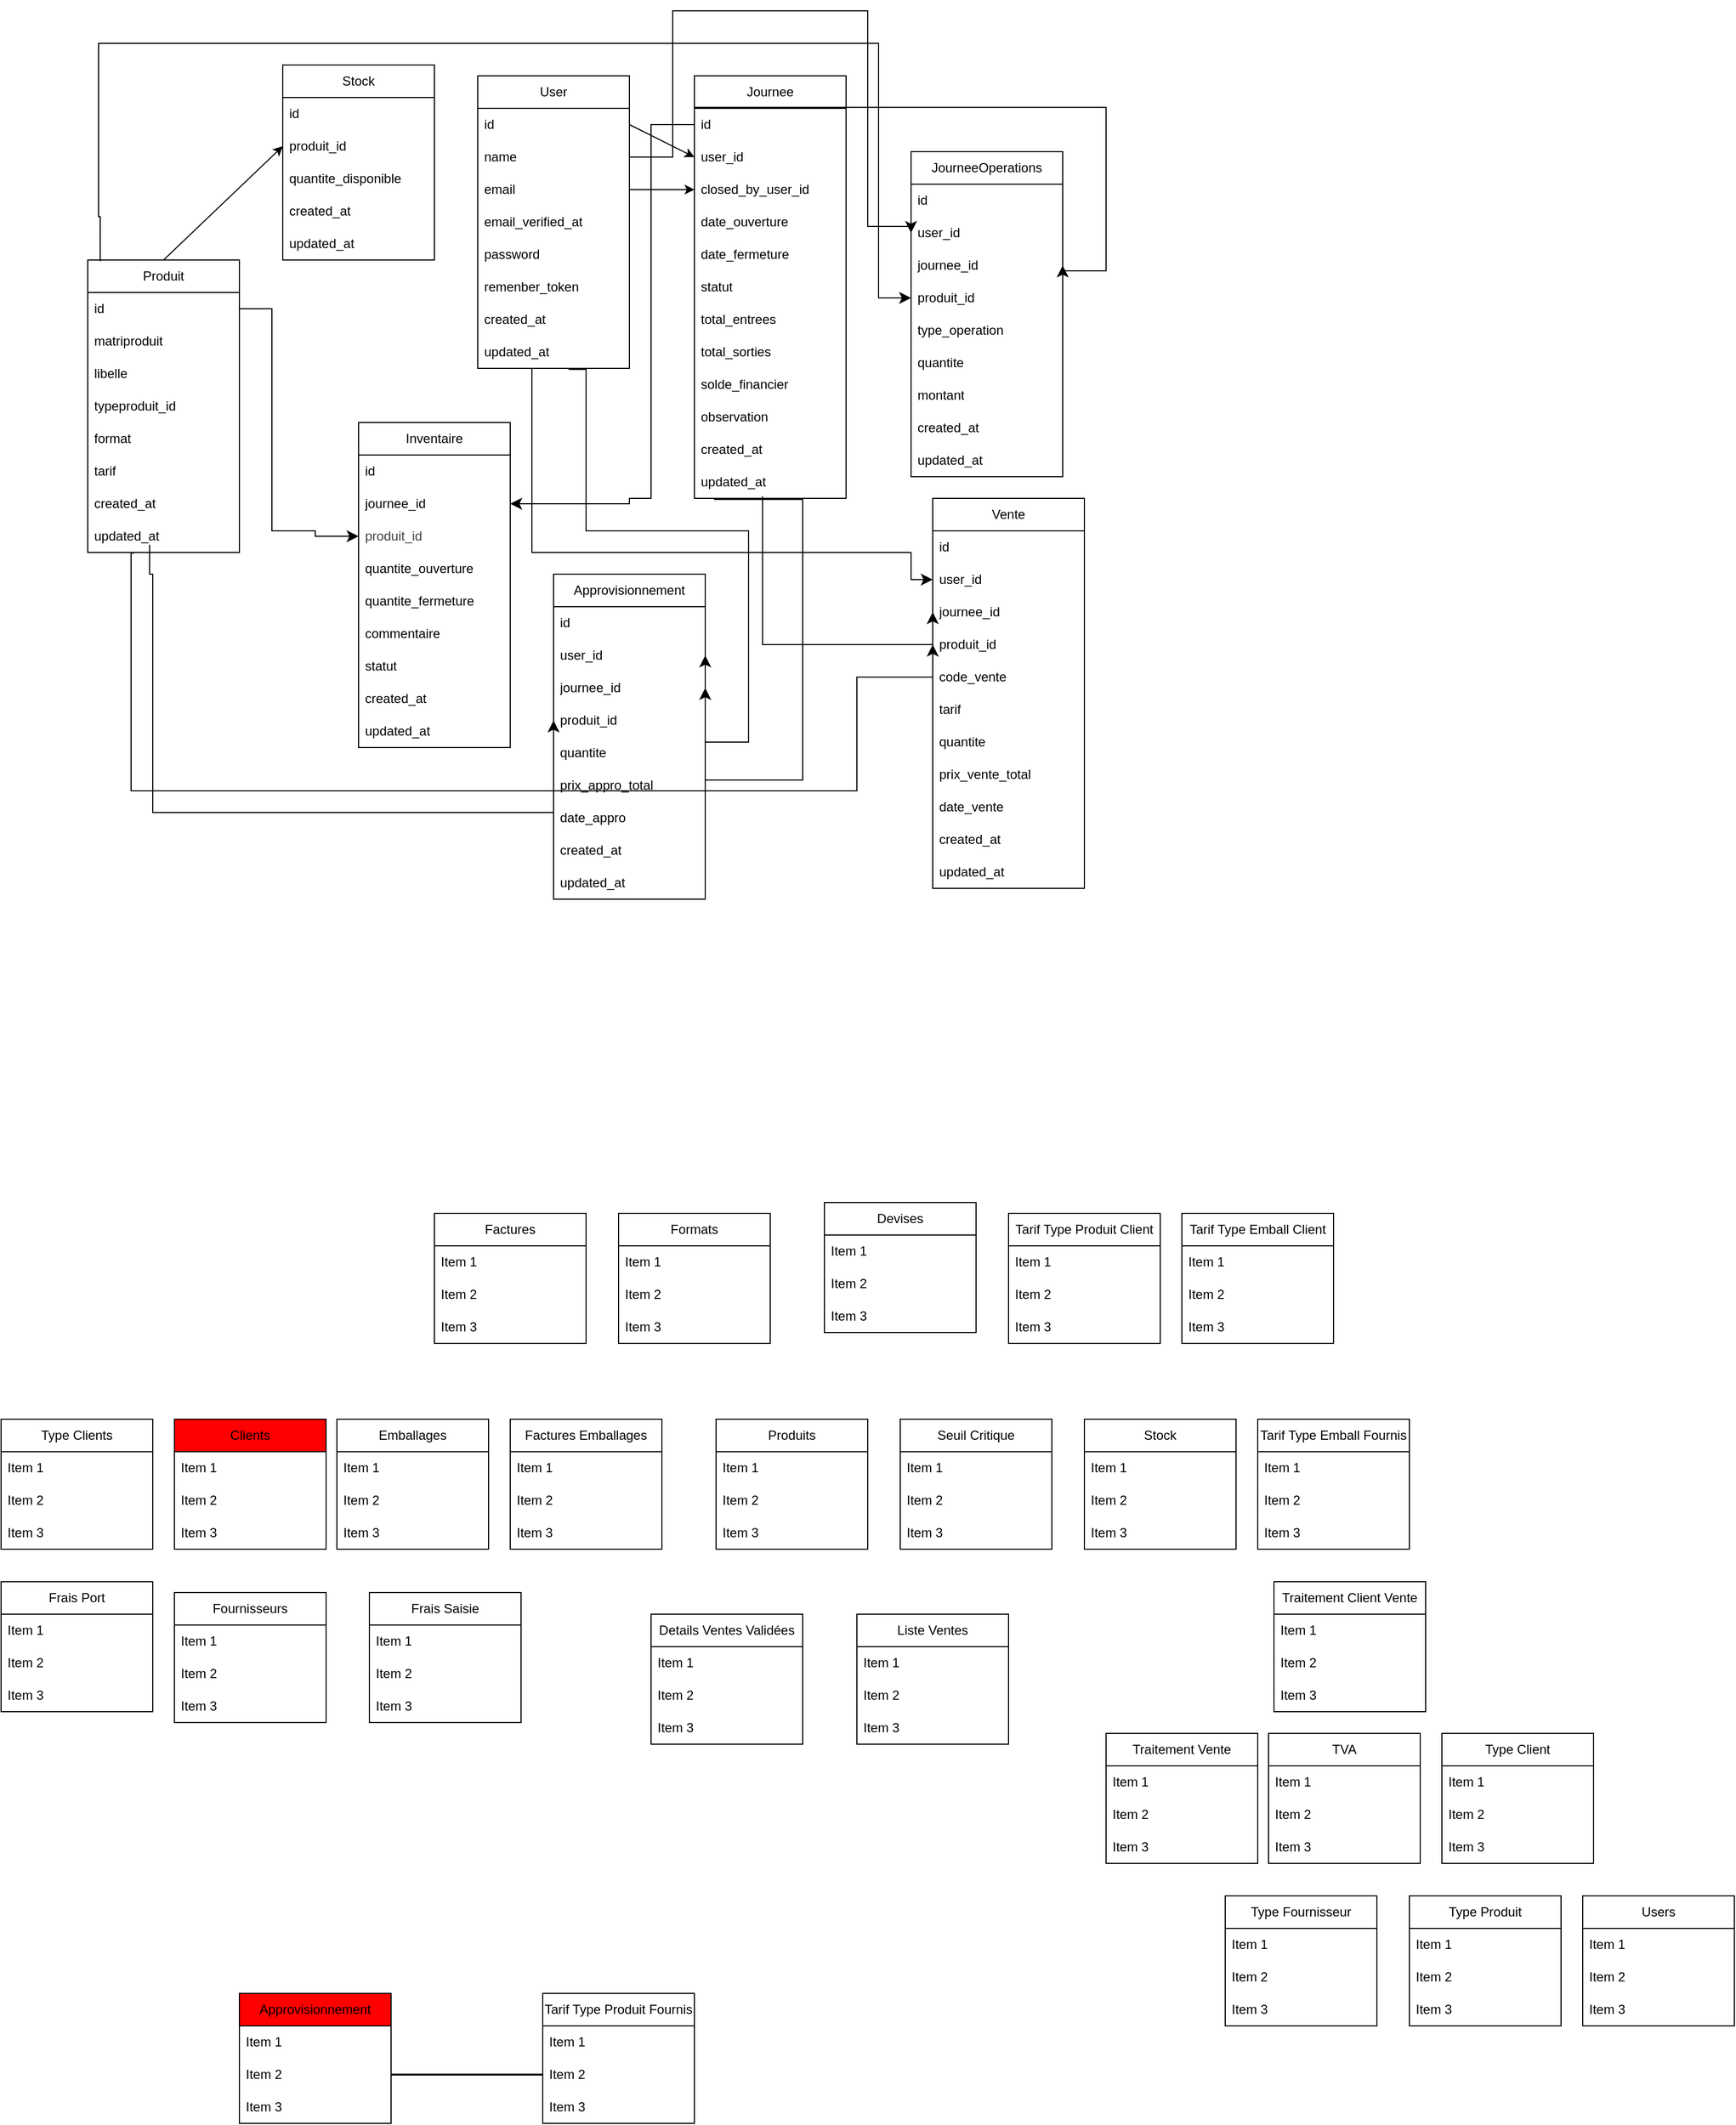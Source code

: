 <mxfile>
    <diagram id="zcCj0j5AW8UN8f4agKbG" name="Page-1">
        <mxGraphModel dx="2810" dy="3038" grid="1" gridSize="10" guides="1" tooltips="1" connect="1" arrows="1" fold="1" page="1" pageScale="1" pageWidth="850" pageHeight="1100" math="0" shadow="0">
            <root>
                <mxCell id="0"/>
                <mxCell id="1" parent="0"/>
                <mxCell id="2" value="Clients" style="swimlane;fontStyle=0;childLayout=stackLayout;horizontal=1;startSize=30;horizontalStack=0;resizeParent=1;resizeParentMax=0;resizeLast=0;collapsible=1;marginBottom=0;whiteSpace=wrap;html=1;fillColor=#FF0000;" parent="1" vertex="1">
                    <mxGeometry x="120" y="120" width="140" height="120" as="geometry"/>
                </mxCell>
                <mxCell id="3" value="Item 1" style="text;strokeColor=none;fillColor=none;align=left;verticalAlign=middle;spacingLeft=4;spacingRight=4;overflow=hidden;points=[[0,0.5],[1,0.5]];portConstraint=eastwest;rotatable=0;whiteSpace=wrap;html=1;" parent="2" vertex="1">
                    <mxGeometry y="30" width="140" height="30" as="geometry"/>
                </mxCell>
                <mxCell id="4" value="Item 2" style="text;strokeColor=none;fillColor=none;align=left;verticalAlign=middle;spacingLeft=4;spacingRight=4;overflow=hidden;points=[[0,0.5],[1,0.5]];portConstraint=eastwest;rotatable=0;whiteSpace=wrap;html=1;" parent="2" vertex="1">
                    <mxGeometry y="60" width="140" height="30" as="geometry"/>
                </mxCell>
                <mxCell id="5" value="Item 3" style="text;strokeColor=none;fillColor=none;align=left;verticalAlign=middle;spacingLeft=4;spacingRight=4;overflow=hidden;points=[[0,0.5],[1,0.5]];portConstraint=eastwest;rotatable=0;whiteSpace=wrap;html=1;" parent="2" vertex="1">
                    <mxGeometry y="90" width="140" height="30" as="geometry"/>
                </mxCell>
                <mxCell id="7" value="Emballages" style="swimlane;fontStyle=0;childLayout=stackLayout;horizontal=1;startSize=30;horizontalStack=0;resizeParent=1;resizeParentMax=0;resizeLast=0;collapsible=1;marginBottom=0;whiteSpace=wrap;html=1;" parent="1" vertex="1">
                    <mxGeometry x="270" y="120" width="140" height="120" as="geometry"/>
                </mxCell>
                <mxCell id="8" value="Item 1" style="text;strokeColor=none;fillColor=none;align=left;verticalAlign=middle;spacingLeft=4;spacingRight=4;overflow=hidden;points=[[0,0.5],[1,0.5]];portConstraint=eastwest;rotatable=0;whiteSpace=wrap;html=1;" parent="7" vertex="1">
                    <mxGeometry y="30" width="140" height="30" as="geometry"/>
                </mxCell>
                <mxCell id="9" value="Item 2" style="text;strokeColor=none;fillColor=none;align=left;verticalAlign=middle;spacingLeft=4;spacingRight=4;overflow=hidden;points=[[0,0.5],[1,0.5]];portConstraint=eastwest;rotatable=0;whiteSpace=wrap;html=1;" parent="7" vertex="1">
                    <mxGeometry y="60" width="140" height="30" as="geometry"/>
                </mxCell>
                <mxCell id="10" value="Item 3" style="text;strokeColor=none;fillColor=none;align=left;verticalAlign=middle;spacingLeft=4;spacingRight=4;overflow=hidden;points=[[0,0.5],[1,0.5]];portConstraint=eastwest;rotatable=0;whiteSpace=wrap;html=1;" parent="7" vertex="1">
                    <mxGeometry y="90" width="140" height="30" as="geometry"/>
                </mxCell>
                <mxCell id="11" value="Devises" style="swimlane;fontStyle=0;childLayout=stackLayout;horizontal=1;startSize=30;horizontalStack=0;resizeParent=1;resizeParentMax=0;resizeLast=0;collapsible=1;marginBottom=0;whiteSpace=wrap;html=1;" parent="1" vertex="1">
                    <mxGeometry x="720" y="-80" width="140" height="120" as="geometry"/>
                </mxCell>
                <mxCell id="12" value="Item 1" style="text;strokeColor=none;fillColor=none;align=left;verticalAlign=middle;spacingLeft=4;spacingRight=4;overflow=hidden;points=[[0,0.5],[1,0.5]];portConstraint=eastwest;rotatable=0;whiteSpace=wrap;html=1;" parent="11" vertex="1">
                    <mxGeometry y="30" width="140" height="30" as="geometry"/>
                </mxCell>
                <mxCell id="13" value="Item 2" style="text;strokeColor=none;fillColor=none;align=left;verticalAlign=middle;spacingLeft=4;spacingRight=4;overflow=hidden;points=[[0,0.5],[1,0.5]];portConstraint=eastwest;rotatable=0;whiteSpace=wrap;html=1;" parent="11" vertex="1">
                    <mxGeometry y="60" width="140" height="30" as="geometry"/>
                </mxCell>
                <mxCell id="14" value="Item 3" style="text;strokeColor=none;fillColor=none;align=left;verticalAlign=middle;spacingLeft=4;spacingRight=4;overflow=hidden;points=[[0,0.5],[1,0.5]];portConstraint=eastwest;rotatable=0;whiteSpace=wrap;html=1;" parent="11" vertex="1">
                    <mxGeometry y="90" width="140" height="30" as="geometry"/>
                </mxCell>
                <mxCell id="15" value="Type Clients" style="swimlane;fontStyle=0;childLayout=stackLayout;horizontal=1;startSize=30;horizontalStack=0;resizeParent=1;resizeParentMax=0;resizeLast=0;collapsible=1;marginBottom=0;whiteSpace=wrap;html=1;" parent="1" vertex="1">
                    <mxGeometry x="-40" y="120" width="140" height="120" as="geometry"/>
                </mxCell>
                <mxCell id="16" value="Item 1" style="text;strokeColor=none;fillColor=none;align=left;verticalAlign=middle;spacingLeft=4;spacingRight=4;overflow=hidden;points=[[0,0.5],[1,0.5]];portConstraint=eastwest;rotatable=0;whiteSpace=wrap;html=1;" parent="15" vertex="1">
                    <mxGeometry y="30" width="140" height="30" as="geometry"/>
                </mxCell>
                <mxCell id="17" value="Item 2" style="text;strokeColor=none;fillColor=none;align=left;verticalAlign=middle;spacingLeft=4;spacingRight=4;overflow=hidden;points=[[0,0.5],[1,0.5]];portConstraint=eastwest;rotatable=0;whiteSpace=wrap;html=1;" parent="15" vertex="1">
                    <mxGeometry y="60" width="140" height="30" as="geometry"/>
                </mxCell>
                <mxCell id="18" value="Item 3" style="text;strokeColor=none;fillColor=none;align=left;verticalAlign=middle;spacingLeft=4;spacingRight=4;overflow=hidden;points=[[0,0.5],[1,0.5]];portConstraint=eastwest;rotatable=0;whiteSpace=wrap;html=1;" parent="15" vertex="1">
                    <mxGeometry y="90" width="140" height="30" as="geometry"/>
                </mxCell>
                <mxCell id="19" value="Details Ventes Validées" style="swimlane;fontStyle=0;childLayout=stackLayout;horizontal=1;startSize=30;horizontalStack=0;resizeParent=1;resizeParentMax=0;resizeLast=0;collapsible=1;marginBottom=0;whiteSpace=wrap;html=1;" parent="1" vertex="1">
                    <mxGeometry x="560" y="300" width="140" height="120" as="geometry"/>
                </mxCell>
                <mxCell id="20" value="Item 1" style="text;strokeColor=none;fillColor=none;align=left;verticalAlign=middle;spacingLeft=4;spacingRight=4;overflow=hidden;points=[[0,0.5],[1,0.5]];portConstraint=eastwest;rotatable=0;whiteSpace=wrap;html=1;" parent="19" vertex="1">
                    <mxGeometry y="30" width="140" height="30" as="geometry"/>
                </mxCell>
                <mxCell id="21" value="Item 2" style="text;strokeColor=none;fillColor=none;align=left;verticalAlign=middle;spacingLeft=4;spacingRight=4;overflow=hidden;points=[[0,0.5],[1,0.5]];portConstraint=eastwest;rotatable=0;whiteSpace=wrap;html=1;" parent="19" vertex="1">
                    <mxGeometry y="60" width="140" height="30" as="geometry"/>
                </mxCell>
                <mxCell id="22" value="Item 3" style="text;strokeColor=none;fillColor=none;align=left;verticalAlign=middle;spacingLeft=4;spacingRight=4;overflow=hidden;points=[[0,0.5],[1,0.5]];portConstraint=eastwest;rotatable=0;whiteSpace=wrap;html=1;" parent="19" vertex="1">
                    <mxGeometry y="90" width="140" height="30" as="geometry"/>
                </mxCell>
                <mxCell id="23" value="Factures Emballages" style="swimlane;fontStyle=0;childLayout=stackLayout;horizontal=1;startSize=30;horizontalStack=0;resizeParent=1;resizeParentMax=0;resizeLast=0;collapsible=1;marginBottom=0;whiteSpace=wrap;html=1;" parent="1" vertex="1">
                    <mxGeometry x="430" y="120" width="140" height="120" as="geometry"/>
                </mxCell>
                <mxCell id="24" value="Item 1" style="text;strokeColor=none;fillColor=none;align=left;verticalAlign=middle;spacingLeft=4;spacingRight=4;overflow=hidden;points=[[0,0.5],[1,0.5]];portConstraint=eastwest;rotatable=0;whiteSpace=wrap;html=1;" parent="23" vertex="1">
                    <mxGeometry y="30" width="140" height="30" as="geometry"/>
                </mxCell>
                <mxCell id="25" value="Item 2" style="text;strokeColor=none;fillColor=none;align=left;verticalAlign=middle;spacingLeft=4;spacingRight=4;overflow=hidden;points=[[0,0.5],[1,0.5]];portConstraint=eastwest;rotatable=0;whiteSpace=wrap;html=1;" parent="23" vertex="1">
                    <mxGeometry y="60" width="140" height="30" as="geometry"/>
                </mxCell>
                <mxCell id="26" value="Item 3" style="text;strokeColor=none;fillColor=none;align=left;verticalAlign=middle;spacingLeft=4;spacingRight=4;overflow=hidden;points=[[0,0.5],[1,0.5]];portConstraint=eastwest;rotatable=0;whiteSpace=wrap;html=1;" parent="23" vertex="1">
                    <mxGeometry y="90" width="140" height="30" as="geometry"/>
                </mxCell>
                <mxCell id="28" value="Formats" style="swimlane;fontStyle=0;childLayout=stackLayout;horizontal=1;startSize=30;horizontalStack=0;resizeParent=1;resizeParentMax=0;resizeLast=0;collapsible=1;marginBottom=0;whiteSpace=wrap;html=1;" parent="1" vertex="1">
                    <mxGeometry x="530" y="-70" width="140" height="120" as="geometry"/>
                </mxCell>
                <mxCell id="29" value="Item 1" style="text;strokeColor=none;fillColor=none;align=left;verticalAlign=middle;spacingLeft=4;spacingRight=4;overflow=hidden;points=[[0,0.5],[1,0.5]];portConstraint=eastwest;rotatable=0;whiteSpace=wrap;html=1;" parent="28" vertex="1">
                    <mxGeometry y="30" width="140" height="30" as="geometry"/>
                </mxCell>
                <mxCell id="30" value="Item 2" style="text;strokeColor=none;fillColor=none;align=left;verticalAlign=middle;spacingLeft=4;spacingRight=4;overflow=hidden;points=[[0,0.5],[1,0.5]];portConstraint=eastwest;rotatable=0;whiteSpace=wrap;html=1;" parent="28" vertex="1">
                    <mxGeometry y="60" width="140" height="30" as="geometry"/>
                </mxCell>
                <mxCell id="31" value="Item 3" style="text;strokeColor=none;fillColor=none;align=left;verticalAlign=middle;spacingLeft=4;spacingRight=4;overflow=hidden;points=[[0,0.5],[1,0.5]];portConstraint=eastwest;rotatable=0;whiteSpace=wrap;html=1;" parent="28" vertex="1">
                    <mxGeometry y="90" width="140" height="30" as="geometry"/>
                </mxCell>
                <mxCell id="215" style="edgeStyle=none;html=1;exitX=0.5;exitY=0;exitDx=0;exitDy=0;entryX=0;entryY=0.5;entryDx=0;entryDy=0;" edge="1" parent="1" source="32" target="126">
                    <mxGeometry relative="1" as="geometry"/>
                </mxCell>
                <mxCell id="32" value="Produit" style="swimlane;fontStyle=0;childLayout=stackLayout;horizontal=1;startSize=30;horizontalStack=0;resizeParent=1;resizeParentMax=0;resizeLast=0;collapsible=1;marginBottom=0;whiteSpace=wrap;html=1;" parent="1" vertex="1">
                    <mxGeometry x="40" y="-950" width="140" height="270" as="geometry"/>
                </mxCell>
                <mxCell id="33" value="id" style="text;strokeColor=none;fillColor=none;align=left;verticalAlign=middle;spacingLeft=4;spacingRight=4;overflow=hidden;points=[[0,0.5],[1,0.5]];portConstraint=eastwest;rotatable=0;whiteSpace=wrap;html=1;" parent="32" vertex="1">
                    <mxGeometry y="30" width="140" height="30" as="geometry"/>
                </mxCell>
                <mxCell id="34" value="&lt;span style=&quot;color: rgb(0, 0, 0); font-family: sans-serif; text-wrap-mode: nowrap; background-color: rgb(255, 255, 255);&quot;&gt;&lt;font style=&quot;font-size: 12px;&quot;&gt;matriproduit&lt;/font&gt;&lt;/span&gt;" style="text;strokeColor=none;fillColor=none;align=left;verticalAlign=middle;spacingLeft=4;spacingRight=4;overflow=hidden;points=[[0,0.5],[1,0.5]];portConstraint=eastwest;rotatable=0;whiteSpace=wrap;html=1;" parent="32" vertex="1">
                    <mxGeometry y="60" width="140" height="30" as="geometry"/>
                </mxCell>
                <mxCell id="35" value="libelle" style="text;strokeColor=none;fillColor=none;align=left;verticalAlign=middle;spacingLeft=4;spacingRight=4;overflow=hidden;points=[[0,0.5],[1,0.5]];portConstraint=eastwest;rotatable=0;whiteSpace=wrap;html=1;" parent="32" vertex="1">
                    <mxGeometry y="90" width="140" height="30" as="geometry"/>
                </mxCell>
                <mxCell id="120" value="&lt;span style=&quot;color: rgb(0, 0, 0); font-family: sans-serif; text-wrap-mode: nowrap; background-color: rgb(255, 255, 255);&quot;&gt;&lt;font style=&quot;font-size: 12px;&quot;&gt;typeproduit_id&lt;/font&gt;&lt;/span&gt;" style="text;strokeColor=none;fillColor=none;align=left;verticalAlign=middle;spacingLeft=4;spacingRight=4;overflow=hidden;points=[[0,0.5],[1,0.5]];portConstraint=eastwest;rotatable=0;whiteSpace=wrap;html=1;" vertex="1" parent="32">
                    <mxGeometry y="120" width="140" height="30" as="geometry"/>
                </mxCell>
                <mxCell id="121" value="format" style="text;strokeColor=none;fillColor=none;align=left;verticalAlign=middle;spacingLeft=4;spacingRight=4;overflow=hidden;points=[[0,0.5],[1,0.5]];portConstraint=eastwest;rotatable=0;whiteSpace=wrap;html=1;" vertex="1" parent="32">
                    <mxGeometry y="150" width="140" height="30" as="geometry"/>
                </mxCell>
                <mxCell id="123" value="tarif" style="text;strokeColor=none;fillColor=none;align=left;verticalAlign=middle;spacingLeft=4;spacingRight=4;overflow=hidden;points=[[0,0.5],[1,0.5]];portConstraint=eastwest;rotatable=0;whiteSpace=wrap;html=1;" vertex="1" parent="32">
                    <mxGeometry y="180" width="140" height="30" as="geometry"/>
                </mxCell>
                <mxCell id="122" value="created_at" style="text;strokeColor=none;fillColor=none;align=left;verticalAlign=middle;spacingLeft=4;spacingRight=4;overflow=hidden;points=[[0,0.5],[1,0.5]];portConstraint=eastwest;rotatable=0;whiteSpace=wrap;html=1;" vertex="1" parent="32">
                    <mxGeometry y="210" width="140" height="30" as="geometry"/>
                </mxCell>
                <mxCell id="212" value="updated_at" style="text;strokeColor=none;fillColor=none;align=left;verticalAlign=middle;spacingLeft=4;spacingRight=4;overflow=hidden;points=[[0,0.5],[1,0.5]];portConstraint=eastwest;rotatable=0;whiteSpace=wrap;html=1;" vertex="1" parent="32">
                    <mxGeometry y="240" width="140" height="30" as="geometry"/>
                </mxCell>
                <mxCell id="36" value="Factures" style="swimlane;fontStyle=0;childLayout=stackLayout;horizontal=1;startSize=30;horizontalStack=0;resizeParent=1;resizeParentMax=0;resizeLast=0;collapsible=1;marginBottom=0;whiteSpace=wrap;html=1;" parent="1" vertex="1">
                    <mxGeometry x="360" y="-70" width="140" height="120" as="geometry"/>
                </mxCell>
                <mxCell id="37" value="Item 1" style="text;strokeColor=none;fillColor=none;align=left;verticalAlign=middle;spacingLeft=4;spacingRight=4;overflow=hidden;points=[[0,0.5],[1,0.5]];portConstraint=eastwest;rotatable=0;whiteSpace=wrap;html=1;" parent="36" vertex="1">
                    <mxGeometry y="30" width="140" height="30" as="geometry"/>
                </mxCell>
                <mxCell id="38" value="Item 2" style="text;strokeColor=none;fillColor=none;align=left;verticalAlign=middle;spacingLeft=4;spacingRight=4;overflow=hidden;points=[[0,0.5],[1,0.5]];portConstraint=eastwest;rotatable=0;whiteSpace=wrap;html=1;" parent="36" vertex="1">
                    <mxGeometry y="60" width="140" height="30" as="geometry"/>
                </mxCell>
                <mxCell id="39" value="Item 3" style="text;strokeColor=none;fillColor=none;align=left;verticalAlign=middle;spacingLeft=4;spacingRight=4;overflow=hidden;points=[[0,0.5],[1,0.5]];portConstraint=eastwest;rotatable=0;whiteSpace=wrap;html=1;" parent="36" vertex="1">
                    <mxGeometry y="90" width="140" height="30" as="geometry"/>
                </mxCell>
                <mxCell id="40" value="Fournisseurs" style="swimlane;fontStyle=0;childLayout=stackLayout;horizontal=1;startSize=30;horizontalStack=0;resizeParent=1;resizeParentMax=0;resizeLast=0;collapsible=1;marginBottom=0;whiteSpace=wrap;html=1;" parent="1" vertex="1">
                    <mxGeometry x="120" y="280" width="140" height="120" as="geometry"/>
                </mxCell>
                <mxCell id="41" value="Item 1" style="text;strokeColor=none;fillColor=none;align=left;verticalAlign=middle;spacingLeft=4;spacingRight=4;overflow=hidden;points=[[0,0.5],[1,0.5]];portConstraint=eastwest;rotatable=0;whiteSpace=wrap;html=1;" parent="40" vertex="1">
                    <mxGeometry y="30" width="140" height="30" as="geometry"/>
                </mxCell>
                <mxCell id="42" value="Item 2" style="text;strokeColor=none;fillColor=none;align=left;verticalAlign=middle;spacingLeft=4;spacingRight=4;overflow=hidden;points=[[0,0.5],[1,0.5]];portConstraint=eastwest;rotatable=0;whiteSpace=wrap;html=1;" parent="40" vertex="1">
                    <mxGeometry y="60" width="140" height="30" as="geometry"/>
                </mxCell>
                <mxCell id="43" value="Item 3" style="text;strokeColor=none;fillColor=none;align=left;verticalAlign=middle;spacingLeft=4;spacingRight=4;overflow=hidden;points=[[0,0.5],[1,0.5]];portConstraint=eastwest;rotatable=0;whiteSpace=wrap;html=1;" parent="40" vertex="1">
                    <mxGeometry y="90" width="140" height="30" as="geometry"/>
                </mxCell>
                <mxCell id="45" value="Frais Saisie" style="swimlane;fontStyle=0;childLayout=stackLayout;horizontal=1;startSize=30;horizontalStack=0;resizeParent=1;resizeParentMax=0;resizeLast=0;collapsible=1;marginBottom=0;whiteSpace=wrap;html=1;" parent="1" vertex="1">
                    <mxGeometry x="300" y="280" width="140" height="120" as="geometry"/>
                </mxCell>
                <mxCell id="46" value="Item 1" style="text;strokeColor=none;fillColor=none;align=left;verticalAlign=middle;spacingLeft=4;spacingRight=4;overflow=hidden;points=[[0,0.5],[1,0.5]];portConstraint=eastwest;rotatable=0;whiteSpace=wrap;html=1;" parent="45" vertex="1">
                    <mxGeometry y="30" width="140" height="30" as="geometry"/>
                </mxCell>
                <mxCell id="47" value="Item 2" style="text;strokeColor=none;fillColor=none;align=left;verticalAlign=middle;spacingLeft=4;spacingRight=4;overflow=hidden;points=[[0,0.5],[1,0.5]];portConstraint=eastwest;rotatable=0;whiteSpace=wrap;html=1;" parent="45" vertex="1">
                    <mxGeometry y="60" width="140" height="30" as="geometry"/>
                </mxCell>
                <mxCell id="48" value="Item 3" style="text;strokeColor=none;fillColor=none;align=left;verticalAlign=middle;spacingLeft=4;spacingRight=4;overflow=hidden;points=[[0,0.5],[1,0.5]];portConstraint=eastwest;rotatable=0;whiteSpace=wrap;html=1;" parent="45" vertex="1">
                    <mxGeometry y="90" width="140" height="30" as="geometry"/>
                </mxCell>
                <mxCell id="49" value="Frais Port" style="swimlane;fontStyle=0;childLayout=stackLayout;horizontal=1;startSize=30;horizontalStack=0;resizeParent=1;resizeParentMax=0;resizeLast=0;collapsible=1;marginBottom=0;whiteSpace=wrap;html=1;" parent="1" vertex="1">
                    <mxGeometry x="-40" y="270" width="140" height="120" as="geometry"/>
                </mxCell>
                <mxCell id="50" value="Item 1" style="text;strokeColor=none;fillColor=none;align=left;verticalAlign=middle;spacingLeft=4;spacingRight=4;overflow=hidden;points=[[0,0.5],[1,0.5]];portConstraint=eastwest;rotatable=0;whiteSpace=wrap;html=1;" parent="49" vertex="1">
                    <mxGeometry y="30" width="140" height="30" as="geometry"/>
                </mxCell>
                <mxCell id="51" value="Item 2" style="text;strokeColor=none;fillColor=none;align=left;verticalAlign=middle;spacingLeft=4;spacingRight=4;overflow=hidden;points=[[0,0.5],[1,0.5]];portConstraint=eastwest;rotatable=0;whiteSpace=wrap;html=1;" parent="49" vertex="1">
                    <mxGeometry y="60" width="140" height="30" as="geometry"/>
                </mxCell>
                <mxCell id="52" value="Item 3" style="text;strokeColor=none;fillColor=none;align=left;verticalAlign=middle;spacingLeft=4;spacingRight=4;overflow=hidden;points=[[0,0.5],[1,0.5]];portConstraint=eastwest;rotatable=0;whiteSpace=wrap;html=1;" parent="49" vertex="1">
                    <mxGeometry y="90" width="140" height="30" as="geometry"/>
                </mxCell>
                <mxCell id="53" value="Liste Ventes" style="swimlane;fontStyle=0;childLayout=stackLayout;horizontal=1;startSize=30;horizontalStack=0;resizeParent=1;resizeParentMax=0;resizeLast=0;collapsible=1;marginBottom=0;whiteSpace=wrap;html=1;" parent="1" vertex="1">
                    <mxGeometry x="750" y="300" width="140" height="120" as="geometry"/>
                </mxCell>
                <mxCell id="54" value="Item 1" style="text;strokeColor=none;fillColor=none;align=left;verticalAlign=middle;spacingLeft=4;spacingRight=4;overflow=hidden;points=[[0,0.5],[1,0.5]];portConstraint=eastwest;rotatable=0;whiteSpace=wrap;html=1;" parent="53" vertex="1">
                    <mxGeometry y="30" width="140" height="30" as="geometry"/>
                </mxCell>
                <mxCell id="55" value="Item 2" style="text;strokeColor=none;fillColor=none;align=left;verticalAlign=middle;spacingLeft=4;spacingRight=4;overflow=hidden;points=[[0,0.5],[1,0.5]];portConstraint=eastwest;rotatable=0;whiteSpace=wrap;html=1;" parent="53" vertex="1">
                    <mxGeometry y="60" width="140" height="30" as="geometry"/>
                </mxCell>
                <mxCell id="56" value="Item 3" style="text;strokeColor=none;fillColor=none;align=left;verticalAlign=middle;spacingLeft=4;spacingRight=4;overflow=hidden;points=[[0,0.5],[1,0.5]];portConstraint=eastwest;rotatable=0;whiteSpace=wrap;html=1;" parent="53" vertex="1">
                    <mxGeometry y="90" width="140" height="30" as="geometry"/>
                </mxCell>
                <mxCell id="57" value="Produits" style="swimlane;fontStyle=0;childLayout=stackLayout;horizontal=1;startSize=30;horizontalStack=0;resizeParent=1;resizeParentMax=0;resizeLast=0;collapsible=1;marginBottom=0;whiteSpace=wrap;html=1;" parent="1" vertex="1">
                    <mxGeometry x="620" y="120" width="140" height="120" as="geometry"/>
                </mxCell>
                <mxCell id="58" value="Item 1" style="text;strokeColor=none;fillColor=none;align=left;verticalAlign=middle;spacingLeft=4;spacingRight=4;overflow=hidden;points=[[0,0.5],[1,0.5]];portConstraint=eastwest;rotatable=0;whiteSpace=wrap;html=1;" parent="57" vertex="1">
                    <mxGeometry y="30" width="140" height="30" as="geometry"/>
                </mxCell>
                <mxCell id="59" value="Item 2" style="text;strokeColor=none;fillColor=none;align=left;verticalAlign=middle;spacingLeft=4;spacingRight=4;overflow=hidden;points=[[0,0.5],[1,0.5]];portConstraint=eastwest;rotatable=0;whiteSpace=wrap;html=1;" parent="57" vertex="1">
                    <mxGeometry y="60" width="140" height="30" as="geometry"/>
                </mxCell>
                <mxCell id="60" value="Item 3" style="text;strokeColor=none;fillColor=none;align=left;verticalAlign=middle;spacingLeft=4;spacingRight=4;overflow=hidden;points=[[0,0.5],[1,0.5]];portConstraint=eastwest;rotatable=0;whiteSpace=wrap;html=1;" parent="57" vertex="1">
                    <mxGeometry y="90" width="140" height="30" as="geometry"/>
                </mxCell>
                <mxCell id="61" value="Seuil Critique" style="swimlane;fontStyle=0;childLayout=stackLayout;horizontal=1;startSize=30;horizontalStack=0;resizeParent=1;resizeParentMax=0;resizeLast=0;collapsible=1;marginBottom=0;whiteSpace=wrap;html=1;" parent="1" vertex="1">
                    <mxGeometry x="790" y="120" width="140" height="120" as="geometry"/>
                </mxCell>
                <mxCell id="62" value="Item 1" style="text;strokeColor=none;fillColor=none;align=left;verticalAlign=middle;spacingLeft=4;spacingRight=4;overflow=hidden;points=[[0,0.5],[1,0.5]];portConstraint=eastwest;rotatable=0;whiteSpace=wrap;html=1;" parent="61" vertex="1">
                    <mxGeometry y="30" width="140" height="30" as="geometry"/>
                </mxCell>
                <mxCell id="63" value="Item 2" style="text;strokeColor=none;fillColor=none;align=left;verticalAlign=middle;spacingLeft=4;spacingRight=4;overflow=hidden;points=[[0,0.5],[1,0.5]];portConstraint=eastwest;rotatable=0;whiteSpace=wrap;html=1;" parent="61" vertex="1">
                    <mxGeometry y="60" width="140" height="30" as="geometry"/>
                </mxCell>
                <mxCell id="64" value="Item 3" style="text;strokeColor=none;fillColor=none;align=left;verticalAlign=middle;spacingLeft=4;spacingRight=4;overflow=hidden;points=[[0,0.5],[1,0.5]];portConstraint=eastwest;rotatable=0;whiteSpace=wrap;html=1;" parent="61" vertex="1">
                    <mxGeometry y="90" width="140" height="30" as="geometry"/>
                </mxCell>
                <mxCell id="66" value="Stock" style="swimlane;fontStyle=0;childLayout=stackLayout;horizontal=1;startSize=30;horizontalStack=0;resizeParent=1;resizeParentMax=0;resizeLast=0;collapsible=1;marginBottom=0;whiteSpace=wrap;html=1;" parent="1" vertex="1">
                    <mxGeometry x="960" y="120" width="140" height="120" as="geometry"/>
                </mxCell>
                <mxCell id="67" value="Item 1" style="text;strokeColor=none;fillColor=none;align=left;verticalAlign=middle;spacingLeft=4;spacingRight=4;overflow=hidden;points=[[0,0.5],[1,0.5]];portConstraint=eastwest;rotatable=0;whiteSpace=wrap;html=1;" parent="66" vertex="1">
                    <mxGeometry y="30" width="140" height="30" as="geometry"/>
                </mxCell>
                <mxCell id="68" value="Item 2" style="text;strokeColor=none;fillColor=none;align=left;verticalAlign=middle;spacingLeft=4;spacingRight=4;overflow=hidden;points=[[0,0.5],[1,0.5]];portConstraint=eastwest;rotatable=0;whiteSpace=wrap;html=1;" parent="66" vertex="1">
                    <mxGeometry y="60" width="140" height="30" as="geometry"/>
                </mxCell>
                <mxCell id="69" value="Item 3" style="text;strokeColor=none;fillColor=none;align=left;verticalAlign=middle;spacingLeft=4;spacingRight=4;overflow=hidden;points=[[0,0.5],[1,0.5]];portConstraint=eastwest;rotatable=0;whiteSpace=wrap;html=1;" parent="66" vertex="1">
                    <mxGeometry y="90" width="140" height="30" as="geometry"/>
                </mxCell>
                <mxCell id="70" value="Tarif Type Produit Client" style="swimlane;fontStyle=0;childLayout=stackLayout;horizontal=1;startSize=30;horizontalStack=0;resizeParent=1;resizeParentMax=0;resizeLast=0;collapsible=1;marginBottom=0;whiteSpace=wrap;html=1;" parent="1" vertex="1">
                    <mxGeometry x="890" y="-70" width="140" height="120" as="geometry"/>
                </mxCell>
                <mxCell id="71" value="Item 1" style="text;strokeColor=none;fillColor=none;align=left;verticalAlign=middle;spacingLeft=4;spacingRight=4;overflow=hidden;points=[[0,0.5],[1,0.5]];portConstraint=eastwest;rotatable=0;whiteSpace=wrap;html=1;" parent="70" vertex="1">
                    <mxGeometry y="30" width="140" height="30" as="geometry"/>
                </mxCell>
                <mxCell id="72" value="Item 2" style="text;strokeColor=none;fillColor=none;align=left;verticalAlign=middle;spacingLeft=4;spacingRight=4;overflow=hidden;points=[[0,0.5],[1,0.5]];portConstraint=eastwest;rotatable=0;whiteSpace=wrap;html=1;" parent="70" vertex="1">
                    <mxGeometry y="60" width="140" height="30" as="geometry"/>
                </mxCell>
                <mxCell id="73" value="Item 3" style="text;strokeColor=none;fillColor=none;align=left;verticalAlign=middle;spacingLeft=4;spacingRight=4;overflow=hidden;points=[[0,0.5],[1,0.5]];portConstraint=eastwest;rotatable=0;whiteSpace=wrap;html=1;" parent="70" vertex="1">
                    <mxGeometry y="90" width="140" height="30" as="geometry"/>
                </mxCell>
                <mxCell id="74" value="Tarif Type Emball Client" style="swimlane;fontStyle=0;childLayout=stackLayout;horizontal=1;startSize=30;horizontalStack=0;resizeParent=1;resizeParentMax=0;resizeLast=0;collapsible=1;marginBottom=0;whiteSpace=wrap;html=1;" parent="1" vertex="1">
                    <mxGeometry x="1050" y="-70" width="140" height="120" as="geometry"/>
                </mxCell>
                <mxCell id="75" value="Item 1" style="text;strokeColor=none;fillColor=none;align=left;verticalAlign=middle;spacingLeft=4;spacingRight=4;overflow=hidden;points=[[0,0.5],[1,0.5]];portConstraint=eastwest;rotatable=0;whiteSpace=wrap;html=1;" parent="74" vertex="1">
                    <mxGeometry y="30" width="140" height="30" as="geometry"/>
                </mxCell>
                <mxCell id="76" value="Item 2" style="text;strokeColor=none;fillColor=none;align=left;verticalAlign=middle;spacingLeft=4;spacingRight=4;overflow=hidden;points=[[0,0.5],[1,0.5]];portConstraint=eastwest;rotatable=0;whiteSpace=wrap;html=1;" parent="74" vertex="1">
                    <mxGeometry y="60" width="140" height="30" as="geometry"/>
                </mxCell>
                <mxCell id="77" value="Item 3" style="text;strokeColor=none;fillColor=none;align=left;verticalAlign=middle;spacingLeft=4;spacingRight=4;overflow=hidden;points=[[0,0.5],[1,0.5]];portConstraint=eastwest;rotatable=0;whiteSpace=wrap;html=1;" parent="74" vertex="1">
                    <mxGeometry y="90" width="140" height="30" as="geometry"/>
                </mxCell>
                <mxCell id="78" value="Tarif Type Emball Fournis" style="swimlane;fontStyle=0;childLayout=stackLayout;horizontal=1;startSize=30;horizontalStack=0;resizeParent=1;resizeParentMax=0;resizeLast=0;collapsible=1;marginBottom=0;whiteSpace=wrap;html=1;" parent="1" vertex="1">
                    <mxGeometry x="1120" y="120" width="140" height="120" as="geometry"/>
                </mxCell>
                <mxCell id="79" value="Item 1" style="text;strokeColor=none;fillColor=none;align=left;verticalAlign=middle;spacingLeft=4;spacingRight=4;overflow=hidden;points=[[0,0.5],[1,0.5]];portConstraint=eastwest;rotatable=0;whiteSpace=wrap;html=1;" parent="78" vertex="1">
                    <mxGeometry y="30" width="140" height="30" as="geometry"/>
                </mxCell>
                <mxCell id="80" value="Item 2" style="text;strokeColor=none;fillColor=none;align=left;verticalAlign=middle;spacingLeft=4;spacingRight=4;overflow=hidden;points=[[0,0.5],[1,0.5]];portConstraint=eastwest;rotatable=0;whiteSpace=wrap;html=1;" parent="78" vertex="1">
                    <mxGeometry y="60" width="140" height="30" as="geometry"/>
                </mxCell>
                <mxCell id="81" value="Item 3" style="text;strokeColor=none;fillColor=none;align=left;verticalAlign=middle;spacingLeft=4;spacingRight=4;overflow=hidden;points=[[0,0.5],[1,0.5]];portConstraint=eastwest;rotatable=0;whiteSpace=wrap;html=1;" parent="78" vertex="1">
                    <mxGeometry y="90" width="140" height="30" as="geometry"/>
                </mxCell>
                <mxCell id="82" value="Tarif Type Produit Fournis" style="swimlane;fontStyle=0;childLayout=stackLayout;horizontal=1;startSize=30;horizontalStack=0;resizeParent=1;resizeParentMax=0;resizeLast=0;collapsible=1;marginBottom=0;whiteSpace=wrap;html=1;" parent="1" vertex="1">
                    <mxGeometry x="460" y="650" width="140" height="120" as="geometry"/>
                </mxCell>
                <mxCell id="83" value="Item 1" style="text;strokeColor=none;fillColor=none;align=left;verticalAlign=middle;spacingLeft=4;spacingRight=4;overflow=hidden;points=[[0,0.5],[1,0.5]];portConstraint=eastwest;rotatable=0;whiteSpace=wrap;html=1;" parent="82" vertex="1">
                    <mxGeometry y="30" width="140" height="30" as="geometry"/>
                </mxCell>
                <mxCell id="84" value="Item 2" style="text;strokeColor=none;fillColor=none;align=left;verticalAlign=middle;spacingLeft=4;spacingRight=4;overflow=hidden;points=[[0,0.5],[1,0.5]];portConstraint=eastwest;rotatable=0;whiteSpace=wrap;html=1;" parent="82" vertex="1">
                    <mxGeometry y="60" width="140" height="30" as="geometry"/>
                </mxCell>
                <mxCell id="85" value="Item 3" style="text;strokeColor=none;fillColor=none;align=left;verticalAlign=middle;spacingLeft=4;spacingRight=4;overflow=hidden;points=[[0,0.5],[1,0.5]];portConstraint=eastwest;rotatable=0;whiteSpace=wrap;html=1;" parent="82" vertex="1">
                    <mxGeometry y="90" width="140" height="30" as="geometry"/>
                </mxCell>
                <mxCell id="86" value="Traitement Client Vente" style="swimlane;fontStyle=0;childLayout=stackLayout;horizontal=1;startSize=30;horizontalStack=0;resizeParent=1;resizeParentMax=0;resizeLast=0;collapsible=1;marginBottom=0;whiteSpace=wrap;html=1;" parent="1" vertex="1">
                    <mxGeometry x="1135" y="270" width="140" height="120" as="geometry"/>
                </mxCell>
                <mxCell id="87" value="Item 1" style="text;strokeColor=none;fillColor=none;align=left;verticalAlign=middle;spacingLeft=4;spacingRight=4;overflow=hidden;points=[[0,0.5],[1,0.5]];portConstraint=eastwest;rotatable=0;whiteSpace=wrap;html=1;" parent="86" vertex="1">
                    <mxGeometry y="30" width="140" height="30" as="geometry"/>
                </mxCell>
                <mxCell id="88" value="Item 2" style="text;strokeColor=none;fillColor=none;align=left;verticalAlign=middle;spacingLeft=4;spacingRight=4;overflow=hidden;points=[[0,0.5],[1,0.5]];portConstraint=eastwest;rotatable=0;whiteSpace=wrap;html=1;" parent="86" vertex="1">
                    <mxGeometry y="60" width="140" height="30" as="geometry"/>
                </mxCell>
                <mxCell id="89" value="Item 3" style="text;strokeColor=none;fillColor=none;align=left;verticalAlign=middle;spacingLeft=4;spacingRight=4;overflow=hidden;points=[[0,0.5],[1,0.5]];portConstraint=eastwest;rotatable=0;whiteSpace=wrap;html=1;" parent="86" vertex="1">
                    <mxGeometry y="90" width="140" height="30" as="geometry"/>
                </mxCell>
                <mxCell id="90" value="Traitement Vente" style="swimlane;fontStyle=0;childLayout=stackLayout;horizontal=1;startSize=30;horizontalStack=0;resizeParent=1;resizeParentMax=0;resizeLast=0;collapsible=1;marginBottom=0;whiteSpace=wrap;html=1;" parent="1" vertex="1">
                    <mxGeometry x="980" y="410" width="140" height="120" as="geometry"/>
                </mxCell>
                <mxCell id="91" value="Item 1" style="text;strokeColor=none;fillColor=none;align=left;verticalAlign=middle;spacingLeft=4;spacingRight=4;overflow=hidden;points=[[0,0.5],[1,0.5]];portConstraint=eastwest;rotatable=0;whiteSpace=wrap;html=1;" parent="90" vertex="1">
                    <mxGeometry y="30" width="140" height="30" as="geometry"/>
                </mxCell>
                <mxCell id="92" value="Item 2" style="text;strokeColor=none;fillColor=none;align=left;verticalAlign=middle;spacingLeft=4;spacingRight=4;overflow=hidden;points=[[0,0.5],[1,0.5]];portConstraint=eastwest;rotatable=0;whiteSpace=wrap;html=1;" parent="90" vertex="1">
                    <mxGeometry y="60" width="140" height="30" as="geometry"/>
                </mxCell>
                <mxCell id="93" value="Item 3" style="text;strokeColor=none;fillColor=none;align=left;verticalAlign=middle;spacingLeft=4;spacingRight=4;overflow=hidden;points=[[0,0.5],[1,0.5]];portConstraint=eastwest;rotatable=0;whiteSpace=wrap;html=1;" parent="90" vertex="1">
                    <mxGeometry y="90" width="140" height="30" as="geometry"/>
                </mxCell>
                <mxCell id="94" value="TVA" style="swimlane;fontStyle=0;childLayout=stackLayout;horizontal=1;startSize=30;horizontalStack=0;resizeParent=1;resizeParentMax=0;resizeLast=0;collapsible=1;marginBottom=0;whiteSpace=wrap;html=1;" parent="1" vertex="1">
                    <mxGeometry x="1130" y="410" width="140" height="120" as="geometry"/>
                </mxCell>
                <mxCell id="95" value="Item 1" style="text;strokeColor=none;fillColor=none;align=left;verticalAlign=middle;spacingLeft=4;spacingRight=4;overflow=hidden;points=[[0,0.5],[1,0.5]];portConstraint=eastwest;rotatable=0;whiteSpace=wrap;html=1;" parent="94" vertex="1">
                    <mxGeometry y="30" width="140" height="30" as="geometry"/>
                </mxCell>
                <mxCell id="96" value="Item 2" style="text;strokeColor=none;fillColor=none;align=left;verticalAlign=middle;spacingLeft=4;spacingRight=4;overflow=hidden;points=[[0,0.5],[1,0.5]];portConstraint=eastwest;rotatable=0;whiteSpace=wrap;html=1;" parent="94" vertex="1">
                    <mxGeometry y="60" width="140" height="30" as="geometry"/>
                </mxCell>
                <mxCell id="97" value="Item 3" style="text;strokeColor=none;fillColor=none;align=left;verticalAlign=middle;spacingLeft=4;spacingRight=4;overflow=hidden;points=[[0,0.5],[1,0.5]];portConstraint=eastwest;rotatable=0;whiteSpace=wrap;html=1;" parent="94" vertex="1">
                    <mxGeometry y="90" width="140" height="30" as="geometry"/>
                </mxCell>
                <mxCell id="98" value="Type Client" style="swimlane;fontStyle=0;childLayout=stackLayout;horizontal=1;startSize=30;horizontalStack=0;resizeParent=1;resizeParentMax=0;resizeLast=0;collapsible=1;marginBottom=0;whiteSpace=wrap;html=1;" parent="1" vertex="1">
                    <mxGeometry x="1290" y="410" width="140" height="120" as="geometry"/>
                </mxCell>
                <mxCell id="99" value="Item 1" style="text;strokeColor=none;fillColor=none;align=left;verticalAlign=middle;spacingLeft=4;spacingRight=4;overflow=hidden;points=[[0,0.5],[1,0.5]];portConstraint=eastwest;rotatable=0;whiteSpace=wrap;html=1;" parent="98" vertex="1">
                    <mxGeometry y="30" width="140" height="30" as="geometry"/>
                </mxCell>
                <mxCell id="100" value="Item 2" style="text;strokeColor=none;fillColor=none;align=left;verticalAlign=middle;spacingLeft=4;spacingRight=4;overflow=hidden;points=[[0,0.5],[1,0.5]];portConstraint=eastwest;rotatable=0;whiteSpace=wrap;html=1;" parent="98" vertex="1">
                    <mxGeometry y="60" width="140" height="30" as="geometry"/>
                </mxCell>
                <mxCell id="101" value="Item 3" style="text;strokeColor=none;fillColor=none;align=left;verticalAlign=middle;spacingLeft=4;spacingRight=4;overflow=hidden;points=[[0,0.5],[1,0.5]];portConstraint=eastwest;rotatable=0;whiteSpace=wrap;html=1;" parent="98" vertex="1">
                    <mxGeometry y="90" width="140" height="30" as="geometry"/>
                </mxCell>
                <mxCell id="102" value="Type Fournisseur" style="swimlane;fontStyle=0;childLayout=stackLayout;horizontal=1;startSize=30;horizontalStack=0;resizeParent=1;resizeParentMax=0;resizeLast=0;collapsible=1;marginBottom=0;whiteSpace=wrap;html=1;" parent="1" vertex="1">
                    <mxGeometry x="1090" y="560" width="140" height="120" as="geometry"/>
                </mxCell>
                <mxCell id="103" value="Item 1" style="text;strokeColor=none;fillColor=none;align=left;verticalAlign=middle;spacingLeft=4;spacingRight=4;overflow=hidden;points=[[0,0.5],[1,0.5]];portConstraint=eastwest;rotatable=0;whiteSpace=wrap;html=1;" parent="102" vertex="1">
                    <mxGeometry y="30" width="140" height="30" as="geometry"/>
                </mxCell>
                <mxCell id="104" value="Item 2" style="text;strokeColor=none;fillColor=none;align=left;verticalAlign=middle;spacingLeft=4;spacingRight=4;overflow=hidden;points=[[0,0.5],[1,0.5]];portConstraint=eastwest;rotatable=0;whiteSpace=wrap;html=1;" parent="102" vertex="1">
                    <mxGeometry y="60" width="140" height="30" as="geometry"/>
                </mxCell>
                <mxCell id="105" value="Item 3" style="text;strokeColor=none;fillColor=none;align=left;verticalAlign=middle;spacingLeft=4;spacingRight=4;overflow=hidden;points=[[0,0.5],[1,0.5]];portConstraint=eastwest;rotatable=0;whiteSpace=wrap;html=1;" parent="102" vertex="1">
                    <mxGeometry y="90" width="140" height="30" as="geometry"/>
                </mxCell>
                <mxCell id="106" value="Type Produit" style="swimlane;fontStyle=0;childLayout=stackLayout;horizontal=1;startSize=30;horizontalStack=0;resizeParent=1;resizeParentMax=0;resizeLast=0;collapsible=1;marginBottom=0;whiteSpace=wrap;html=1;" parent="1" vertex="1">
                    <mxGeometry x="1260" y="560" width="140" height="120" as="geometry"/>
                </mxCell>
                <mxCell id="107" value="Item 1" style="text;strokeColor=none;fillColor=none;align=left;verticalAlign=middle;spacingLeft=4;spacingRight=4;overflow=hidden;points=[[0,0.5],[1,0.5]];portConstraint=eastwest;rotatable=0;whiteSpace=wrap;html=1;" parent="106" vertex="1">
                    <mxGeometry y="30" width="140" height="30" as="geometry"/>
                </mxCell>
                <mxCell id="108" value="Item 2" style="text;strokeColor=none;fillColor=none;align=left;verticalAlign=middle;spacingLeft=4;spacingRight=4;overflow=hidden;points=[[0,0.5],[1,0.5]];portConstraint=eastwest;rotatable=0;whiteSpace=wrap;html=1;" parent="106" vertex="1">
                    <mxGeometry y="60" width="140" height="30" as="geometry"/>
                </mxCell>
                <mxCell id="109" value="Item 3" style="text;strokeColor=none;fillColor=none;align=left;verticalAlign=middle;spacingLeft=4;spacingRight=4;overflow=hidden;points=[[0,0.5],[1,0.5]];portConstraint=eastwest;rotatable=0;whiteSpace=wrap;html=1;" parent="106" vertex="1">
                    <mxGeometry y="90" width="140" height="30" as="geometry"/>
                </mxCell>
                <mxCell id="110" value="Users" style="swimlane;fontStyle=0;childLayout=stackLayout;horizontal=1;startSize=30;horizontalStack=0;resizeParent=1;resizeParentMax=0;resizeLast=0;collapsible=1;marginBottom=0;whiteSpace=wrap;html=1;" parent="1" vertex="1">
                    <mxGeometry x="1420" y="560" width="140" height="120" as="geometry"/>
                </mxCell>
                <mxCell id="111" value="Item 1" style="text;strokeColor=none;fillColor=none;align=left;verticalAlign=middle;spacingLeft=4;spacingRight=4;overflow=hidden;points=[[0,0.5],[1,0.5]];portConstraint=eastwest;rotatable=0;whiteSpace=wrap;html=1;" parent="110" vertex="1">
                    <mxGeometry y="30" width="140" height="30" as="geometry"/>
                </mxCell>
                <mxCell id="112" value="Item 2" style="text;strokeColor=none;fillColor=none;align=left;verticalAlign=middle;spacingLeft=4;spacingRight=4;overflow=hidden;points=[[0,0.5],[1,0.5]];portConstraint=eastwest;rotatable=0;whiteSpace=wrap;html=1;" parent="110" vertex="1">
                    <mxGeometry y="60" width="140" height="30" as="geometry"/>
                </mxCell>
                <mxCell id="113" value="Item 3" style="text;strokeColor=none;fillColor=none;align=left;verticalAlign=middle;spacingLeft=4;spacingRight=4;overflow=hidden;points=[[0,0.5],[1,0.5]];portConstraint=eastwest;rotatable=0;whiteSpace=wrap;html=1;" parent="110" vertex="1">
                    <mxGeometry y="90" width="140" height="30" as="geometry"/>
                </mxCell>
                <mxCell id="114" value="Approvisionnement" style="swimlane;fontStyle=0;childLayout=stackLayout;horizontal=1;startSize=30;horizontalStack=0;resizeParent=1;resizeParentMax=0;resizeLast=0;collapsible=1;marginBottom=0;whiteSpace=wrap;html=1;fillColor=#FF0000;" parent="1" vertex="1">
                    <mxGeometry x="180" y="650" width="140" height="120" as="geometry"/>
                </mxCell>
                <mxCell id="115" value="Item 1" style="text;strokeColor=none;fillColor=none;align=left;verticalAlign=middle;spacingLeft=4;spacingRight=4;overflow=hidden;points=[[0,0.5],[1,0.5]];portConstraint=eastwest;rotatable=0;whiteSpace=wrap;html=1;" parent="114" vertex="1">
                    <mxGeometry y="30" width="140" height="30" as="geometry"/>
                </mxCell>
                <mxCell id="116" value="Item 2" style="text;strokeColor=none;fillColor=none;align=left;verticalAlign=middle;spacingLeft=4;spacingRight=4;overflow=hidden;points=[[0,0.5],[1,0.5]];portConstraint=eastwest;rotatable=0;whiteSpace=wrap;html=1;" parent="114" vertex="1">
                    <mxGeometry y="60" width="140" height="30" as="geometry"/>
                </mxCell>
                <mxCell id="117" value="Item 3" style="text;strokeColor=none;fillColor=none;align=left;verticalAlign=middle;spacingLeft=4;spacingRight=4;overflow=hidden;points=[[0,0.5],[1,0.5]];portConstraint=eastwest;rotatable=0;whiteSpace=wrap;html=1;" parent="114" vertex="1">
                    <mxGeometry y="90" width="140" height="30" as="geometry"/>
                </mxCell>
                <mxCell id="119" value="" style="shape=link;html=1;exitX=1;exitY=0.5;exitDx=0;exitDy=0;width=0.769;" parent="1" source="116" target="84" edge="1">
                    <mxGeometry width="100" relative="1" as="geometry">
                        <mxPoint x="440" y="660" as="sourcePoint"/>
                        <mxPoint x="370" y="725" as="targetPoint"/>
                    </mxGeometry>
                </mxCell>
                <mxCell id="124" value="Stock" style="swimlane;fontStyle=0;childLayout=stackLayout;horizontal=1;startSize=30;horizontalStack=0;resizeParent=1;resizeParentMax=0;resizeLast=0;collapsible=1;marginBottom=0;whiteSpace=wrap;html=1;" vertex="1" parent="1">
                    <mxGeometry x="220" y="-1130" width="140" height="180" as="geometry"/>
                </mxCell>
                <mxCell id="125" value="id" style="text;strokeColor=none;fillColor=none;align=left;verticalAlign=middle;spacingLeft=4;spacingRight=4;overflow=hidden;points=[[0,0.5],[1,0.5]];portConstraint=eastwest;rotatable=0;whiteSpace=wrap;html=1;" vertex="1" parent="124">
                    <mxGeometry y="30" width="140" height="30" as="geometry"/>
                </mxCell>
                <mxCell id="126" value="&lt;span style=&quot;color: rgb(0, 0, 0); font-family: sans-serif; text-wrap-mode: nowrap; background-color: rgb(255, 255, 255);&quot;&gt;&lt;font style=&quot;font-size: 12px;&quot;&gt;produit_id&lt;/font&gt;&lt;/span&gt;" style="text;strokeColor=none;fillColor=none;align=left;verticalAlign=middle;spacingLeft=4;spacingRight=4;overflow=hidden;points=[[0,0.5],[1,0.5]];portConstraint=eastwest;rotatable=0;whiteSpace=wrap;html=1;" vertex="1" parent="124">
                    <mxGeometry y="60" width="140" height="30" as="geometry"/>
                </mxCell>
                <mxCell id="127" value="quantite_disponible" style="text;strokeColor=none;fillColor=none;align=left;verticalAlign=middle;spacingLeft=4;spacingRight=4;overflow=hidden;points=[[0,0.5],[1,0.5]];portConstraint=eastwest;rotatable=0;whiteSpace=wrap;html=1;" vertex="1" parent="124">
                    <mxGeometry y="90" width="140" height="30" as="geometry"/>
                </mxCell>
                <mxCell id="130" value="created_at" style="text;strokeColor=none;fillColor=none;align=left;verticalAlign=middle;spacingLeft=4;spacingRight=4;overflow=hidden;points=[[0,0.5],[1,0.5]];portConstraint=eastwest;rotatable=0;whiteSpace=wrap;html=1;" vertex="1" parent="124">
                    <mxGeometry y="120" width="140" height="30" as="geometry"/>
                </mxCell>
                <mxCell id="131" value="updated_at" style="text;strokeColor=none;fillColor=none;align=left;verticalAlign=middle;spacingLeft=4;spacingRight=4;overflow=hidden;points=[[0,0.5],[1,0.5]];portConstraint=eastwest;rotatable=0;whiteSpace=wrap;html=1;" vertex="1" parent="124">
                    <mxGeometry y="150" width="140" height="30" as="geometry"/>
                </mxCell>
                <mxCell id="132" value="Journee" style="swimlane;fontStyle=0;childLayout=stackLayout;horizontal=1;startSize=30;horizontalStack=0;resizeParent=1;resizeParentMax=0;resizeLast=0;collapsible=1;marginBottom=0;whiteSpace=wrap;html=1;" vertex="1" parent="1">
                    <mxGeometry x="600" y="-1120" width="140" height="390" as="geometry"/>
                </mxCell>
                <mxCell id="133" value="id" style="text;strokeColor=none;fillColor=none;align=left;verticalAlign=middle;spacingLeft=4;spacingRight=4;overflow=hidden;points=[[0,0.5],[1,0.5]];portConstraint=eastwest;rotatable=0;whiteSpace=wrap;html=1;" vertex="1" parent="132">
                    <mxGeometry y="30" width="140" height="30" as="geometry"/>
                </mxCell>
                <mxCell id="134" value="&lt;span style=&quot;color: rgb(0, 0, 0); font-family: sans-serif; text-wrap-mode: nowrap; background-color: rgb(255, 255, 255);&quot;&gt;&lt;font style=&quot;font-size: 12px;&quot;&gt;user_id&lt;/font&gt;&lt;/span&gt;" style="text;strokeColor=none;fillColor=none;align=left;verticalAlign=middle;spacingLeft=4;spacingRight=4;overflow=hidden;points=[[0,0.5],[1,0.5]];portConstraint=eastwest;rotatable=0;whiteSpace=wrap;html=1;" vertex="1" parent="132">
                    <mxGeometry y="60" width="140" height="30" as="geometry"/>
                </mxCell>
                <mxCell id="135" value="closed_by_user_id" style="text;strokeColor=none;fillColor=none;align=left;verticalAlign=middle;spacingLeft=4;spacingRight=4;overflow=hidden;points=[[0,0.5],[1,0.5]];portConstraint=eastwest;rotatable=0;whiteSpace=wrap;html=1;" vertex="1" parent="132">
                    <mxGeometry y="90" width="140" height="30" as="geometry"/>
                </mxCell>
                <mxCell id="138" value="date_ouverture" style="text;strokeColor=none;fillColor=none;align=left;verticalAlign=middle;spacingLeft=4;spacingRight=4;overflow=hidden;points=[[0,0.5],[1,0.5]];portConstraint=eastwest;rotatable=0;whiteSpace=wrap;html=1;" vertex="1" parent="132">
                    <mxGeometry y="120" width="140" height="30" as="geometry"/>
                </mxCell>
                <mxCell id="139" value="date_fermeture" style="text;strokeColor=none;fillColor=none;align=left;verticalAlign=middle;spacingLeft=4;spacingRight=4;overflow=hidden;points=[[0,0.5],[1,0.5]];portConstraint=eastwest;rotatable=0;whiteSpace=wrap;html=1;" vertex="1" parent="132">
                    <mxGeometry y="150" width="140" height="30" as="geometry"/>
                </mxCell>
                <mxCell id="140" value="statut" style="text;strokeColor=none;fillColor=none;align=left;verticalAlign=middle;spacingLeft=4;spacingRight=4;overflow=hidden;points=[[0,0.5],[1,0.5]];portConstraint=eastwest;rotatable=0;whiteSpace=wrap;html=1;" vertex="1" parent="132">
                    <mxGeometry y="180" width="140" height="30" as="geometry"/>
                </mxCell>
                <mxCell id="141" value="total_entrees" style="text;strokeColor=none;fillColor=none;align=left;verticalAlign=middle;spacingLeft=4;spacingRight=4;overflow=hidden;points=[[0,0.5],[1,0.5]];portConstraint=eastwest;rotatable=0;whiteSpace=wrap;html=1;" vertex="1" parent="132">
                    <mxGeometry y="210" width="140" height="30" as="geometry"/>
                </mxCell>
                <mxCell id="142" value="total_sorties" style="text;strokeColor=none;fillColor=none;align=left;verticalAlign=middle;spacingLeft=4;spacingRight=4;overflow=hidden;points=[[0,0.5],[1,0.5]];portConstraint=eastwest;rotatable=0;whiteSpace=wrap;html=1;" vertex="1" parent="132">
                    <mxGeometry y="240" width="140" height="30" as="geometry"/>
                </mxCell>
                <mxCell id="136" value="solde_financier" style="text;strokeColor=none;fillColor=none;align=left;verticalAlign=middle;spacingLeft=4;spacingRight=4;overflow=hidden;points=[[0,0.5],[1,0.5]];portConstraint=eastwest;rotatable=0;whiteSpace=wrap;html=1;" vertex="1" parent="132">
                    <mxGeometry y="270" width="140" height="30" as="geometry"/>
                </mxCell>
                <mxCell id="137" value="observation" style="text;strokeColor=none;fillColor=none;align=left;verticalAlign=middle;spacingLeft=4;spacingRight=4;overflow=hidden;points=[[0,0.5],[1,0.5]];portConstraint=eastwest;rotatable=0;whiteSpace=wrap;html=1;" vertex="1" parent="132">
                    <mxGeometry y="300" width="140" height="30" as="geometry"/>
                </mxCell>
                <mxCell id="156" value="created_at" style="text;strokeColor=none;fillColor=none;align=left;verticalAlign=middle;spacingLeft=4;spacingRight=4;overflow=hidden;points=[[0,0.5],[1,0.5]];portConstraint=eastwest;rotatable=0;whiteSpace=wrap;html=1;" vertex="1" parent="132">
                    <mxGeometry y="330" width="140" height="30" as="geometry"/>
                </mxCell>
                <mxCell id="157" value="updated_at" style="text;strokeColor=none;fillColor=none;align=left;verticalAlign=middle;spacingLeft=4;spacingRight=4;overflow=hidden;points=[[0,0.5],[1,0.5]];portConstraint=eastwest;rotatable=0;whiteSpace=wrap;html=1;" vertex="1" parent="132">
                    <mxGeometry y="360" width="140" height="30" as="geometry"/>
                </mxCell>
                <mxCell id="159" value="Inventaire" style="swimlane;fontStyle=0;childLayout=stackLayout;horizontal=1;startSize=30;horizontalStack=0;resizeParent=1;resizeParentMax=0;resizeLast=0;collapsible=1;marginBottom=0;whiteSpace=wrap;html=1;" vertex="1" parent="1">
                    <mxGeometry x="290" y="-800" width="140" height="300" as="geometry"/>
                </mxCell>
                <mxCell id="160" value="id" style="text;strokeColor=none;fillColor=none;align=left;verticalAlign=middle;spacingLeft=4;spacingRight=4;overflow=hidden;points=[[0,0.5],[1,0.5]];portConstraint=eastwest;rotatable=0;whiteSpace=wrap;html=1;" vertex="1" parent="159">
                    <mxGeometry y="30" width="140" height="30" as="geometry"/>
                </mxCell>
                <mxCell id="161" value="&lt;span style=&quot;color: rgb(0, 0, 0); font-family: sans-serif; text-wrap-mode: nowrap; background-color: rgb(255, 255, 255);&quot;&gt;&lt;font style=&quot;font-size: 12px;&quot;&gt;journee_id&lt;/font&gt;&lt;/span&gt;" style="text;strokeColor=none;fillColor=none;align=left;verticalAlign=middle;spacingLeft=4;spacingRight=4;overflow=hidden;points=[[0,0.5],[1,0.5]];portConstraint=eastwest;rotatable=0;whiteSpace=wrap;html=1;" vertex="1" parent="159">
                    <mxGeometry y="60" width="140" height="30" as="geometry"/>
                </mxCell>
                <mxCell id="162" value="&lt;span style=&quot;color: rgb(63, 63, 63); font-family: sans-serif; text-wrap-mode: nowrap; background-color: rgb(255, 255, 255);&quot;&gt;produit_id&lt;/span&gt;" style="text;strokeColor=none;fillColor=none;align=left;verticalAlign=middle;spacingLeft=4;spacingRight=4;overflow=hidden;points=[[0,0.5],[1,0.5]];portConstraint=eastwest;rotatable=0;whiteSpace=wrap;html=1;" vertex="1" parent="159">
                    <mxGeometry y="90" width="140" height="30" as="geometry"/>
                </mxCell>
                <mxCell id="163" value="quantite_ouverture" style="text;strokeColor=none;fillColor=none;align=left;verticalAlign=middle;spacingLeft=4;spacingRight=4;overflow=hidden;points=[[0,0.5],[1,0.5]];portConstraint=eastwest;rotatable=0;whiteSpace=wrap;html=1;" vertex="1" parent="159">
                    <mxGeometry y="120" width="140" height="30" as="geometry"/>
                </mxCell>
                <mxCell id="164" value="quantite_fermeture" style="text;strokeColor=none;fillColor=none;align=left;verticalAlign=middle;spacingLeft=4;spacingRight=4;overflow=hidden;points=[[0,0.5],[1,0.5]];portConstraint=eastwest;rotatable=0;whiteSpace=wrap;html=1;" vertex="1" parent="159">
                    <mxGeometry y="150" width="140" height="30" as="geometry"/>
                </mxCell>
                <mxCell id="165" value="commentaire" style="text;strokeColor=none;fillColor=none;align=left;verticalAlign=middle;spacingLeft=4;spacingRight=4;overflow=hidden;points=[[0,0.5],[1,0.5]];portConstraint=eastwest;rotatable=0;whiteSpace=wrap;html=1;" vertex="1" parent="159">
                    <mxGeometry y="180" width="140" height="30" as="geometry"/>
                </mxCell>
                <mxCell id="166" value="statut" style="text;strokeColor=none;fillColor=none;align=left;verticalAlign=middle;spacingLeft=4;spacingRight=4;overflow=hidden;points=[[0,0.5],[1,0.5]];portConstraint=eastwest;rotatable=0;whiteSpace=wrap;html=1;" vertex="1" parent="159">
                    <mxGeometry y="210" width="140" height="30" as="geometry"/>
                </mxCell>
                <mxCell id="167" value="created_at" style="text;strokeColor=none;fillColor=none;align=left;verticalAlign=middle;spacingLeft=4;spacingRight=4;overflow=hidden;points=[[0,0.5],[1,0.5]];portConstraint=eastwest;rotatable=0;whiteSpace=wrap;html=1;" vertex="1" parent="159">
                    <mxGeometry y="240" width="140" height="30" as="geometry"/>
                </mxCell>
                <mxCell id="168" value="updated_at" style="text;strokeColor=none;fillColor=none;align=left;verticalAlign=middle;spacingLeft=4;spacingRight=4;overflow=hidden;points=[[0,0.5],[1,0.5]];portConstraint=eastwest;rotatable=0;whiteSpace=wrap;html=1;" vertex="1" parent="159">
                    <mxGeometry y="270" width="140" height="30" as="geometry"/>
                </mxCell>
                <mxCell id="169" value="JourneeOperations" style="swimlane;fontStyle=0;childLayout=stackLayout;horizontal=1;startSize=30;horizontalStack=0;resizeParent=1;resizeParentMax=0;resizeLast=0;collapsible=1;marginBottom=0;whiteSpace=wrap;html=1;" vertex="1" parent="1">
                    <mxGeometry x="800" y="-1050" width="140" height="300" as="geometry"/>
                </mxCell>
                <mxCell id="170" value="id" style="text;strokeColor=none;fillColor=none;align=left;verticalAlign=middle;spacingLeft=4;spacingRight=4;overflow=hidden;points=[[0,0.5],[1,0.5]];portConstraint=eastwest;rotatable=0;whiteSpace=wrap;html=1;" vertex="1" parent="169">
                    <mxGeometry y="30" width="140" height="30" as="geometry"/>
                </mxCell>
                <mxCell id="171" value="&lt;span style=&quot;color: rgb(0, 0, 0); font-family: sans-serif; text-wrap-mode: nowrap; background-color: rgb(255, 255, 255);&quot;&gt;&lt;font style=&quot;font-size: 12px;&quot;&gt;user_id&lt;/font&gt;&lt;/span&gt;" style="text;strokeColor=none;fillColor=none;align=left;verticalAlign=middle;spacingLeft=4;spacingRight=4;overflow=hidden;points=[[0,0.5],[1,0.5]];portConstraint=eastwest;rotatable=0;whiteSpace=wrap;html=1;" vertex="1" parent="169">
                    <mxGeometry y="60" width="140" height="30" as="geometry"/>
                </mxCell>
                <mxCell id="172" value="journee_id" style="text;strokeColor=none;fillColor=none;align=left;verticalAlign=middle;spacingLeft=4;spacingRight=4;overflow=hidden;points=[[0,0.5],[1,0.5]];portConstraint=eastwest;rotatable=0;whiteSpace=wrap;html=1;" vertex="1" parent="169">
                    <mxGeometry y="90" width="140" height="30" as="geometry"/>
                </mxCell>
                <mxCell id="173" value="&lt;span style=&quot;color: rgb(0, 0, 0); font-family: sans-serif; text-wrap-mode: nowrap; background-color: rgb(255, 255, 255);&quot;&gt;&lt;font style=&quot;font-size: 12px;&quot;&gt;produit_id&lt;/font&gt;&lt;/span&gt;" style="text;strokeColor=none;fillColor=none;align=left;verticalAlign=middle;spacingLeft=4;spacingRight=4;overflow=hidden;points=[[0,0.5],[1,0.5]];portConstraint=eastwest;rotatable=0;whiteSpace=wrap;html=1;" vertex="1" parent="169">
                    <mxGeometry y="120" width="140" height="30" as="geometry"/>
                </mxCell>
                <mxCell id="174" value="type_operation" style="text;strokeColor=none;fillColor=none;align=left;verticalAlign=middle;spacingLeft=4;spacingRight=4;overflow=hidden;points=[[0,0.5],[1,0.5]];portConstraint=eastwest;rotatable=0;whiteSpace=wrap;html=1;" vertex="1" parent="169">
                    <mxGeometry y="150" width="140" height="30" as="geometry"/>
                </mxCell>
                <mxCell id="175" value="quantite" style="text;strokeColor=none;fillColor=none;align=left;verticalAlign=middle;spacingLeft=4;spacingRight=4;overflow=hidden;points=[[0,0.5],[1,0.5]];portConstraint=eastwest;rotatable=0;whiteSpace=wrap;html=1;" vertex="1" parent="169">
                    <mxGeometry y="180" width="140" height="30" as="geometry"/>
                </mxCell>
                <mxCell id="176" value="montant" style="text;strokeColor=none;fillColor=none;align=left;verticalAlign=middle;spacingLeft=4;spacingRight=4;overflow=hidden;points=[[0,0.5],[1,0.5]];portConstraint=eastwest;rotatable=0;whiteSpace=wrap;html=1;" vertex="1" parent="169">
                    <mxGeometry y="210" width="140" height="30" as="geometry"/>
                </mxCell>
                <mxCell id="177" value="created_at" style="text;strokeColor=none;fillColor=none;align=left;verticalAlign=middle;spacingLeft=4;spacingRight=4;overflow=hidden;points=[[0,0.5],[1,0.5]];portConstraint=eastwest;rotatable=0;whiteSpace=wrap;html=1;" vertex="1" parent="169">
                    <mxGeometry y="240" width="140" height="30" as="geometry"/>
                </mxCell>
                <mxCell id="178" value="updated_at" style="text;strokeColor=none;fillColor=none;align=left;verticalAlign=middle;spacingLeft=4;spacingRight=4;overflow=hidden;points=[[0,0.5],[1,0.5]];portConstraint=eastwest;rotatable=0;whiteSpace=wrap;html=1;" vertex="1" parent="169">
                    <mxGeometry y="270" width="140" height="30" as="geometry"/>
                </mxCell>
                <mxCell id="179" value="User" style="swimlane;fontStyle=0;childLayout=stackLayout;horizontal=1;startSize=30;horizontalStack=0;resizeParent=1;resizeParentMax=0;resizeLast=0;collapsible=1;marginBottom=0;whiteSpace=wrap;html=1;" vertex="1" parent="1">
                    <mxGeometry x="400" y="-1120" width="140" height="270" as="geometry"/>
                </mxCell>
                <mxCell id="180" value="id" style="text;strokeColor=none;fillColor=none;align=left;verticalAlign=middle;spacingLeft=4;spacingRight=4;overflow=hidden;points=[[0,0.5],[1,0.5]];portConstraint=eastwest;rotatable=0;whiteSpace=wrap;html=1;" vertex="1" parent="179">
                    <mxGeometry y="30" width="140" height="30" as="geometry"/>
                </mxCell>
                <mxCell id="181" value="&lt;span style=&quot;color: rgb(0, 0, 0); font-family: sans-serif; text-wrap-mode: nowrap; background-color: rgb(255, 255, 255);&quot;&gt;&lt;font style=&quot;font-size: 12px;&quot;&gt;name&lt;/font&gt;&lt;/span&gt;" style="text;strokeColor=none;fillColor=none;align=left;verticalAlign=middle;spacingLeft=4;spacingRight=4;overflow=hidden;points=[[0,0.5],[1,0.5]];portConstraint=eastwest;rotatable=0;whiteSpace=wrap;html=1;" vertex="1" parent="179">
                    <mxGeometry y="60" width="140" height="30" as="geometry"/>
                </mxCell>
                <mxCell id="182" value="email" style="text;strokeColor=none;fillColor=none;align=left;verticalAlign=middle;spacingLeft=4;spacingRight=4;overflow=hidden;points=[[0,0.5],[1,0.5]];portConstraint=eastwest;rotatable=0;whiteSpace=wrap;html=1;" vertex="1" parent="179">
                    <mxGeometry y="90" width="140" height="30" as="geometry"/>
                </mxCell>
                <mxCell id="183" value="email_verified_at" style="text;strokeColor=none;fillColor=none;align=left;verticalAlign=middle;spacingLeft=4;spacingRight=4;overflow=hidden;points=[[0,0.5],[1,0.5]];portConstraint=eastwest;rotatable=0;whiteSpace=wrap;html=1;" vertex="1" parent="179">
                    <mxGeometry y="120" width="140" height="30" as="geometry"/>
                </mxCell>
                <mxCell id="184" value="password" style="text;strokeColor=none;fillColor=none;align=left;verticalAlign=middle;spacingLeft=4;spacingRight=4;overflow=hidden;points=[[0,0.5],[1,0.5]];portConstraint=eastwest;rotatable=0;whiteSpace=wrap;html=1;" vertex="1" parent="179">
                    <mxGeometry y="150" width="140" height="30" as="geometry"/>
                </mxCell>
                <mxCell id="185" value="remenber_token" style="text;strokeColor=none;fillColor=none;align=left;verticalAlign=middle;spacingLeft=4;spacingRight=4;overflow=hidden;points=[[0,0.5],[1,0.5]];portConstraint=eastwest;rotatable=0;whiteSpace=wrap;html=1;" vertex="1" parent="179">
                    <mxGeometry y="180" width="140" height="30" as="geometry"/>
                </mxCell>
                <mxCell id="186" value="created_at" style="text;strokeColor=none;fillColor=none;align=left;verticalAlign=middle;spacingLeft=4;spacingRight=4;overflow=hidden;points=[[0,0.5],[1,0.5]];portConstraint=eastwest;rotatable=0;whiteSpace=wrap;html=1;" vertex="1" parent="179">
                    <mxGeometry y="210" width="140" height="30" as="geometry"/>
                </mxCell>
                <mxCell id="187" value="updated_at" style="text;strokeColor=none;fillColor=none;align=left;verticalAlign=middle;spacingLeft=4;spacingRight=4;overflow=hidden;points=[[0,0.5],[1,0.5]];portConstraint=eastwest;rotatable=0;whiteSpace=wrap;html=1;" vertex="1" parent="179">
                    <mxGeometry y="240" width="140" height="30" as="geometry"/>
                </mxCell>
                <mxCell id="188" value="Vente" style="swimlane;fontStyle=0;childLayout=stackLayout;horizontal=1;startSize=30;horizontalStack=0;resizeParent=1;resizeParentMax=0;resizeLast=0;collapsible=1;marginBottom=0;whiteSpace=wrap;html=1;" vertex="1" parent="1">
                    <mxGeometry x="820" y="-730" width="140" height="360" as="geometry"/>
                </mxCell>
                <mxCell id="189" value="id" style="text;strokeColor=none;fillColor=none;align=left;verticalAlign=middle;spacingLeft=4;spacingRight=4;overflow=hidden;points=[[0,0.5],[1,0.5]];portConstraint=eastwest;rotatable=0;whiteSpace=wrap;html=1;" vertex="1" parent="188">
                    <mxGeometry y="30" width="140" height="30" as="geometry"/>
                </mxCell>
                <mxCell id="190" value="&lt;span style=&quot;color: rgb(0, 0, 0); font-family: sans-serif; text-wrap-mode: nowrap; background-color: rgb(255, 255, 255);&quot;&gt;&lt;font style=&quot;font-size: 12px;&quot;&gt;user_id&lt;/font&gt;&lt;/span&gt;" style="text;strokeColor=none;fillColor=none;align=left;verticalAlign=middle;spacingLeft=4;spacingRight=4;overflow=hidden;points=[[0,0.5],[1,0.5]];portConstraint=eastwest;rotatable=0;whiteSpace=wrap;html=1;" vertex="1" parent="188">
                    <mxGeometry y="60" width="140" height="30" as="geometry"/>
                </mxCell>
                <mxCell id="191" value="journee_id" style="text;strokeColor=none;fillColor=none;align=left;verticalAlign=middle;spacingLeft=4;spacingRight=4;overflow=hidden;points=[[0,0.5],[1,0.5]];portConstraint=eastwest;rotatable=0;whiteSpace=wrap;html=1;" vertex="1" parent="188">
                    <mxGeometry y="90" width="140" height="30" as="geometry"/>
                </mxCell>
                <mxCell id="192" value="produit_id" style="text;strokeColor=none;fillColor=none;align=left;verticalAlign=middle;spacingLeft=4;spacingRight=4;overflow=hidden;points=[[0,0.5],[1,0.5]];portConstraint=eastwest;rotatable=0;whiteSpace=wrap;html=1;" vertex="1" parent="188">
                    <mxGeometry y="120" width="140" height="30" as="geometry"/>
                </mxCell>
                <mxCell id="193" value="code_vente" style="text;strokeColor=none;fillColor=none;align=left;verticalAlign=middle;spacingLeft=4;spacingRight=4;overflow=hidden;points=[[0,0.5],[1,0.5]];portConstraint=eastwest;rotatable=0;whiteSpace=wrap;html=1;" vertex="1" parent="188">
                    <mxGeometry y="150" width="140" height="30" as="geometry"/>
                </mxCell>
                <mxCell id="194" value="tarif" style="text;strokeColor=none;fillColor=none;align=left;verticalAlign=middle;spacingLeft=4;spacingRight=4;overflow=hidden;points=[[0,0.5],[1,0.5]];portConstraint=eastwest;rotatable=0;whiteSpace=wrap;html=1;" vertex="1" parent="188">
                    <mxGeometry y="180" width="140" height="30" as="geometry"/>
                </mxCell>
                <mxCell id="195" value="quantite" style="text;strokeColor=none;fillColor=none;align=left;verticalAlign=middle;spacingLeft=4;spacingRight=4;overflow=hidden;points=[[0,0.5],[1,0.5]];portConstraint=eastwest;rotatable=0;whiteSpace=wrap;html=1;" vertex="1" parent="188">
                    <mxGeometry y="210" width="140" height="30" as="geometry"/>
                </mxCell>
                <mxCell id="196" value="prix_vente_total" style="text;strokeColor=none;fillColor=none;align=left;verticalAlign=middle;spacingLeft=4;spacingRight=4;overflow=hidden;points=[[0,0.5],[1,0.5]];portConstraint=eastwest;rotatable=0;whiteSpace=wrap;html=1;" vertex="1" parent="188">
                    <mxGeometry y="240" width="140" height="30" as="geometry"/>
                </mxCell>
                <mxCell id="197" value="date_vente" style="text;strokeColor=none;fillColor=none;align=left;verticalAlign=middle;spacingLeft=4;spacingRight=4;overflow=hidden;points=[[0,0.5],[1,0.5]];portConstraint=eastwest;rotatable=0;whiteSpace=wrap;html=1;" vertex="1" parent="188">
                    <mxGeometry y="270" width="140" height="30" as="geometry"/>
                </mxCell>
                <mxCell id="198" value="created_at" style="text;strokeColor=none;fillColor=none;align=left;verticalAlign=middle;spacingLeft=4;spacingRight=4;overflow=hidden;points=[[0,0.5],[1,0.5]];portConstraint=eastwest;rotatable=0;whiteSpace=wrap;html=1;" vertex="1" parent="188">
                    <mxGeometry y="300" width="140" height="30" as="geometry"/>
                </mxCell>
                <mxCell id="199" value="updated_at" style="text;strokeColor=none;fillColor=none;align=left;verticalAlign=middle;spacingLeft=4;spacingRight=4;overflow=hidden;points=[[0,0.5],[1,0.5]];portConstraint=eastwest;rotatable=0;whiteSpace=wrap;html=1;" vertex="1" parent="188">
                    <mxGeometry y="330" width="140" height="30" as="geometry"/>
                </mxCell>
                <mxCell id="200" value="Approvisionnement" style="swimlane;fontStyle=0;childLayout=stackLayout;horizontal=1;startSize=30;horizontalStack=0;resizeParent=1;resizeParentMax=0;resizeLast=0;collapsible=1;marginBottom=0;whiteSpace=wrap;html=1;" vertex="1" parent="1">
                    <mxGeometry x="470" y="-660" width="140" height="300" as="geometry"/>
                </mxCell>
                <mxCell id="201" value="id" style="text;strokeColor=none;fillColor=none;align=left;verticalAlign=middle;spacingLeft=4;spacingRight=4;overflow=hidden;points=[[0,0.5],[1,0.5]];portConstraint=eastwest;rotatable=0;whiteSpace=wrap;html=1;" vertex="1" parent="200">
                    <mxGeometry y="30" width="140" height="30" as="geometry"/>
                </mxCell>
                <mxCell id="202" value="&lt;span style=&quot;color: rgb(0, 0, 0); font-family: sans-serif; text-wrap-mode: nowrap; background-color: rgb(255, 255, 255);&quot;&gt;&lt;font style=&quot;font-size: 12px;&quot;&gt;user_id&lt;/font&gt;&lt;/span&gt;" style="text;strokeColor=none;fillColor=none;align=left;verticalAlign=middle;spacingLeft=4;spacingRight=4;overflow=hidden;points=[[0,0.5],[1,0.5]];portConstraint=eastwest;rotatable=0;whiteSpace=wrap;html=1;" vertex="1" parent="200">
                    <mxGeometry y="60" width="140" height="30" as="geometry"/>
                </mxCell>
                <mxCell id="203" value="journee_id" style="text;strokeColor=none;fillColor=none;align=left;verticalAlign=middle;spacingLeft=4;spacingRight=4;overflow=hidden;points=[[0,0.5],[1,0.5]];portConstraint=eastwest;rotatable=0;whiteSpace=wrap;html=1;" vertex="1" parent="200">
                    <mxGeometry y="90" width="140" height="30" as="geometry"/>
                </mxCell>
                <mxCell id="204" value="produit_id" style="text;strokeColor=none;fillColor=none;align=left;verticalAlign=middle;spacingLeft=4;spacingRight=4;overflow=hidden;points=[[0,0.5],[1,0.5]];portConstraint=eastwest;rotatable=0;whiteSpace=wrap;html=1;" vertex="1" parent="200">
                    <mxGeometry y="120" width="140" height="30" as="geometry"/>
                </mxCell>
                <mxCell id="207" value="quantite" style="text;strokeColor=none;fillColor=none;align=left;verticalAlign=middle;spacingLeft=4;spacingRight=4;overflow=hidden;points=[[0,0.5],[1,0.5]];portConstraint=eastwest;rotatable=0;whiteSpace=wrap;html=1;" vertex="1" parent="200">
                    <mxGeometry y="150" width="140" height="30" as="geometry"/>
                </mxCell>
                <mxCell id="208" value="prix_appro_total" style="text;strokeColor=none;fillColor=none;align=left;verticalAlign=middle;spacingLeft=4;spacingRight=4;overflow=hidden;points=[[0,0.5],[1,0.5]];portConstraint=eastwest;rotatable=0;whiteSpace=wrap;html=1;" vertex="1" parent="200">
                    <mxGeometry y="180" width="140" height="30" as="geometry"/>
                </mxCell>
                <mxCell id="209" value="date_appro" style="text;strokeColor=none;fillColor=none;align=left;verticalAlign=middle;spacingLeft=4;spacingRight=4;overflow=hidden;points=[[0,0.5],[1,0.5]];portConstraint=eastwest;rotatable=0;whiteSpace=wrap;html=1;" vertex="1" parent="200">
                    <mxGeometry y="210" width="140" height="30" as="geometry"/>
                </mxCell>
                <mxCell id="210" value="created_at" style="text;strokeColor=none;fillColor=none;align=left;verticalAlign=middle;spacingLeft=4;spacingRight=4;overflow=hidden;points=[[0,0.5],[1,0.5]];portConstraint=eastwest;rotatable=0;whiteSpace=wrap;html=1;" vertex="1" parent="200">
                    <mxGeometry y="240" width="140" height="30" as="geometry"/>
                </mxCell>
                <mxCell id="211" value="updated_at" style="text;strokeColor=none;fillColor=none;align=left;verticalAlign=middle;spacingLeft=4;spacingRight=4;overflow=hidden;points=[[0,0.5],[1,0.5]];portConstraint=eastwest;rotatable=0;whiteSpace=wrap;html=1;" vertex="1" parent="200">
                    <mxGeometry y="270" width="140" height="30" as="geometry"/>
                </mxCell>
                <mxCell id="222" style="edgeStyle=none;html=1;exitX=1;exitY=0.5;exitDx=0;exitDy=0;entryX=0;entryY=0.5;entryDx=0;entryDy=0;" edge="1" parent="1" source="180" target="134">
                    <mxGeometry relative="1" as="geometry"/>
                </mxCell>
                <mxCell id="223" value="" style="edgeStyle=segmentEdgeStyle;endArrow=classic;html=1;curved=0;rounded=0;endSize=8;startSize=8;exitX=0;exitY=-0.03;exitDx=0;exitDy=0;exitPerimeter=0;entryX=1;entryY=0.5;entryDx=0;entryDy=0;" edge="1" parent="1" source="133" target="172">
                    <mxGeometry width="50" height="50" relative="1" as="geometry">
                        <mxPoint x="790" y="-870" as="sourcePoint"/>
                        <mxPoint x="970" y="-940" as="targetPoint"/>
                        <Array as="points">
                            <mxPoint x="980" y="-1091"/>
                            <mxPoint x="980" y="-940"/>
                            <mxPoint x="940" y="-940"/>
                        </Array>
                    </mxGeometry>
                </mxCell>
                <mxCell id="225" value="" style="edgeStyle=segmentEdgeStyle;endArrow=classic;html=1;curved=0;rounded=0;endSize=8;startSize=8;exitX=0;exitY=0.5;exitDx=0;exitDy=0;entryX=1;entryY=0.5;entryDx=0;entryDy=0;" edge="1" parent="1" source="133" target="161">
                    <mxGeometry width="50" height="50" relative="1" as="geometry">
                        <mxPoint x="560" y="-900" as="sourcePoint"/>
                        <mxPoint x="610" y="-950" as="targetPoint"/>
                        <Array as="points">
                            <mxPoint x="560" y="-1075"/>
                            <mxPoint x="560" y="-730"/>
                            <mxPoint x="540" y="-730"/>
                            <mxPoint x="540" y="-725"/>
                        </Array>
                    </mxGeometry>
                </mxCell>
                <mxCell id="226" value="" style="edgeStyle=segmentEdgeStyle;endArrow=classic;html=1;curved=0;rounded=0;endSize=8;startSize=8;exitX=1;exitY=0.5;exitDx=0;exitDy=0;entryX=0;entryY=0.5;entryDx=0;entryDy=0;" edge="1" parent="1" source="33" target="162">
                    <mxGeometry width="50" height="50" relative="1" as="geometry">
                        <mxPoint x="560" y="-900" as="sourcePoint"/>
                        <mxPoint x="250" y="-680" as="targetPoint"/>
                        <Array as="points">
                            <mxPoint x="210" y="-905"/>
                            <mxPoint x="210" y="-700"/>
                            <mxPoint x="250" y="-700"/>
                            <mxPoint x="250" y="-695"/>
                        </Array>
                    </mxGeometry>
                </mxCell>
                <mxCell id="227" value="" style="edgeStyle=segmentEdgeStyle;endArrow=classic;html=1;curved=0;rounded=0;endSize=8;startSize=8;exitX=1;exitY=0.5;exitDx=0;exitDy=0;" edge="1" parent="1" source="180">
                    <mxGeometry width="50" height="50" relative="1" as="geometry">
                        <mxPoint x="580" y="-900" as="sourcePoint"/>
                        <mxPoint x="800" y="-975" as="targetPoint"/>
                        <Array as="points">
                            <mxPoint x="540" y="-1045"/>
                            <mxPoint x="580" y="-1045"/>
                            <mxPoint x="580" y="-1180"/>
                            <mxPoint x="760" y="-1180"/>
                            <mxPoint x="760" y="-981"/>
                            <mxPoint x="800" y="-981"/>
                        </Array>
                    </mxGeometry>
                </mxCell>
                <mxCell id="228" style="edgeStyle=none;html=1;exitX=1;exitY=0.5;exitDx=0;exitDy=0;entryX=0;entryY=0.5;entryDx=0;entryDy=0;" edge="1" parent="1" source="182" target="135">
                    <mxGeometry relative="1" as="geometry"/>
                </mxCell>
                <mxCell id="229" value="" style="edgeStyle=segmentEdgeStyle;endArrow=classic;html=1;curved=0;rounded=0;endSize=8;startSize=8;exitX=0.449;exitY=0.938;exitDx=0;exitDy=0;exitPerimeter=0;entryX=0;entryY=0.5;entryDx=0;entryDy=0;" edge="1" parent="1" source="157" target="191">
                    <mxGeometry width="50" height="50" relative="1" as="geometry">
                        <mxPoint x="660" y="-700" as="sourcePoint"/>
                        <mxPoint x="810" y="-640" as="targetPoint"/>
                        <Array as="points">
                            <mxPoint x="663" y="-595"/>
                        </Array>
                    </mxGeometry>
                </mxCell>
                <mxCell id="230" value="" style="edgeStyle=segmentEdgeStyle;endArrow=classic;html=1;curved=0;rounded=0;endSize=8;startSize=8;exitX=0.327;exitY=1.002;exitDx=0;exitDy=0;exitPerimeter=0;entryX=0;entryY=0.5;entryDx=0;entryDy=0;" edge="1" parent="1" source="187" target="190">
                    <mxGeometry width="50" height="50" relative="1" as="geometry">
                        <mxPoint x="580" y="-810" as="sourcePoint"/>
                        <mxPoint x="680" y="-620" as="targetPoint"/>
                        <Array as="points">
                            <mxPoint x="450" y="-850"/>
                            <mxPoint x="450" y="-680"/>
                            <mxPoint x="800" y="-680"/>
                        </Array>
                    </mxGeometry>
                </mxCell>
                <mxCell id="231" value="" style="edgeStyle=segmentEdgeStyle;endArrow=classic;html=1;curved=0;rounded=0;endSize=8;startSize=8;exitX=0.306;exitY=1.017;exitDx=0;exitDy=0;exitPerimeter=0;entryX=0;entryY=0.5;entryDx=0;entryDy=0;" edge="1" parent="1" source="212" target="192">
                    <mxGeometry width="50" height="50" relative="1" as="geometry">
                        <mxPoint x="610" y="-690" as="sourcePoint"/>
                        <mxPoint x="750" y="-560" as="targetPoint"/>
                        <Array as="points">
                            <mxPoint x="80" y="-680"/>
                            <mxPoint x="80" y="-460"/>
                            <mxPoint x="750" y="-460"/>
                            <mxPoint x="750" y="-565"/>
                        </Array>
                    </mxGeometry>
                </mxCell>
                <mxCell id="232" value="" style="edgeStyle=segmentEdgeStyle;endArrow=classic;html=1;curved=0;rounded=0;endSize=8;startSize=8;exitX=0.129;exitY=1.033;exitDx=0;exitDy=0;exitPerimeter=0;entryX=1;entryY=0.5;entryDx=0;entryDy=0;" edge="1" parent="1" source="157" target="203">
                    <mxGeometry width="50" height="50" relative="1" as="geometry">
                        <mxPoint x="730" y="-670" as="sourcePoint"/>
                        <mxPoint x="640" y="-470" as="targetPoint"/>
                        <Array as="points">
                            <mxPoint x="700" y="-729"/>
                            <mxPoint x="700" y="-470"/>
                            <mxPoint x="610" y="-470"/>
                        </Array>
                    </mxGeometry>
                </mxCell>
                <mxCell id="233" value="" style="edgeStyle=segmentEdgeStyle;endArrow=classic;html=1;curved=0;rounded=0;endSize=8;startSize=8;exitX=0.599;exitY=1.033;exitDx=0;exitDy=0;exitPerimeter=0;entryX=1;entryY=0.5;entryDx=0;entryDy=0;" edge="1" parent="1" source="187" target="202">
                    <mxGeometry width="50" height="50" relative="1" as="geometry">
                        <mxPoint x="730" y="-560" as="sourcePoint"/>
                        <mxPoint x="650" y="-500" as="targetPoint"/>
                        <Array as="points">
                            <mxPoint x="500" y="-849"/>
                            <mxPoint x="500" y="-700"/>
                            <mxPoint x="650" y="-700"/>
                            <mxPoint x="650" y="-505"/>
                            <mxPoint x="610" y="-505"/>
                        </Array>
                    </mxGeometry>
                </mxCell>
                <mxCell id="234" value="" style="edgeStyle=segmentEdgeStyle;endArrow=classic;html=1;curved=0;rounded=0;endSize=8;startSize=8;exitX=0.408;exitY=0.763;exitDx=0;exitDy=0;exitPerimeter=0;entryX=0;entryY=0.5;entryDx=0;entryDy=0;" edge="1" parent="1" source="212" target="204">
                    <mxGeometry width="50" height="50" relative="1" as="geometry">
                        <mxPoint x="90" y="-660" as="sourcePoint"/>
                        <mxPoint x="390" y="-440" as="targetPoint"/>
                        <Array as="points">
                            <mxPoint x="97" y="-660"/>
                            <mxPoint x="100" y="-660"/>
                            <mxPoint x="100" y="-440"/>
                            <mxPoint x="470" y="-440"/>
                        </Array>
                    </mxGeometry>
                </mxCell>
                <mxCell id="235" value="" style="edgeStyle=segmentEdgeStyle;endArrow=classic;html=1;curved=0;rounded=0;endSize=8;startSize=8;exitX=0.082;exitY=0.004;exitDx=0;exitDy=0;exitPerimeter=0;entryX=0;entryY=0.5;entryDx=0;entryDy=0;" edge="1" parent="1" source="32" target="173">
                    <mxGeometry width="50" height="50" relative="1" as="geometry">
                        <mxPoint x="570" y="-990" as="sourcePoint"/>
                        <mxPoint x="770" y="-910" as="targetPoint"/>
                        <Array as="points">
                            <mxPoint x="52" y="-990"/>
                            <mxPoint x="50" y="-1150"/>
                            <mxPoint x="770" y="-1150"/>
                            <mxPoint x="770" y="-915"/>
                        </Array>
                    </mxGeometry>
                </mxCell>
            </root>
        </mxGraphModel>
    </diagram>
</mxfile>
